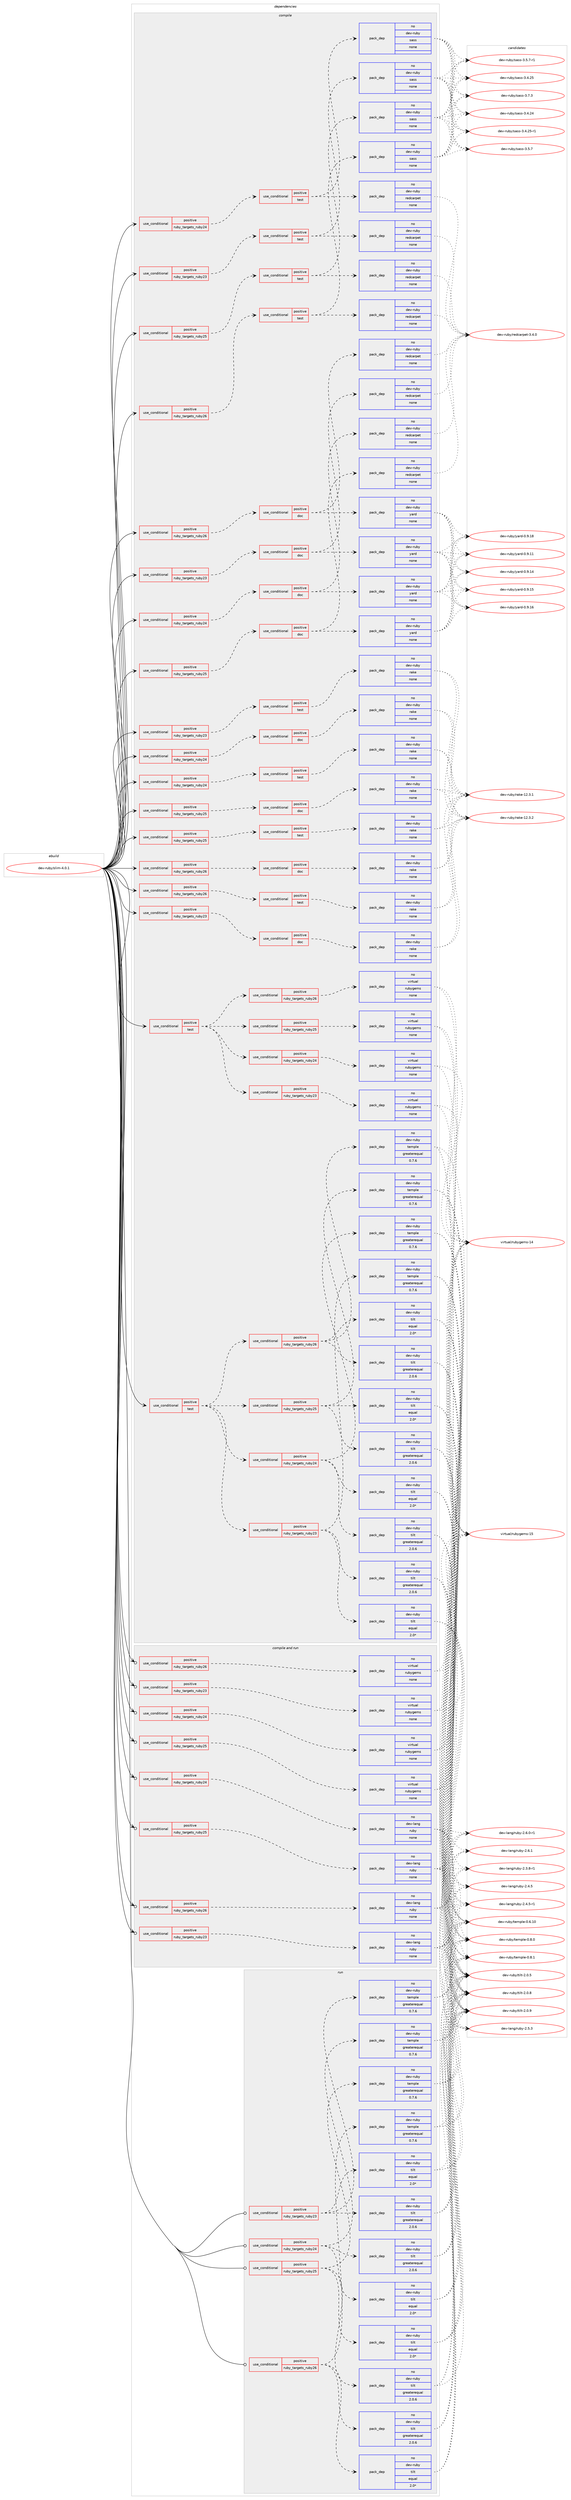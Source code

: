 digraph prolog {

# *************
# Graph options
# *************

newrank=true;
concentrate=true;
compound=true;
graph [rankdir=LR,fontname=Helvetica,fontsize=10,ranksep=1.5];#, ranksep=2.5, nodesep=0.2];
edge  [arrowhead=vee];
node  [fontname=Helvetica,fontsize=10];

# **********
# The ebuild
# **********

subgraph cluster_leftcol {
color=gray;
rank=same;
label=<<i>ebuild</i>>;
id [label="dev-ruby/slim-4.0.1", color=red, width=4, href="../dev-ruby/slim-4.0.1.svg"];
}

# ****************
# The dependencies
# ****************

subgraph cluster_midcol {
color=gray;
label=<<i>dependencies</i>>;
subgraph cluster_compile {
fillcolor="#eeeeee";
style=filled;
label=<<i>compile</i>>;
subgraph cond418504 {
dependency1530093 [label=<<TABLE BORDER="0" CELLBORDER="1" CELLSPACING="0" CELLPADDING="4"><TR><TD ROWSPAN="3" CELLPADDING="10">use_conditional</TD></TR><TR><TD>positive</TD></TR><TR><TD>ruby_targets_ruby23</TD></TR></TABLE>>, shape=none, color=red];
subgraph cond418505 {
dependency1530094 [label=<<TABLE BORDER="0" CELLBORDER="1" CELLSPACING="0" CELLPADDING="4"><TR><TD ROWSPAN="3" CELLPADDING="10">use_conditional</TD></TR><TR><TD>positive</TD></TR><TR><TD>doc</TD></TR></TABLE>>, shape=none, color=red];
subgraph pack1088073 {
dependency1530095 [label=<<TABLE BORDER="0" CELLBORDER="1" CELLSPACING="0" CELLPADDING="4" WIDTH="220"><TR><TD ROWSPAN="6" CELLPADDING="30">pack_dep</TD></TR><TR><TD WIDTH="110">no</TD></TR><TR><TD>dev-ruby</TD></TR><TR><TD>rake</TD></TR><TR><TD>none</TD></TR><TR><TD></TD></TR></TABLE>>, shape=none, color=blue];
}
dependency1530094:e -> dependency1530095:w [weight=20,style="dashed",arrowhead="vee"];
}
dependency1530093:e -> dependency1530094:w [weight=20,style="dashed",arrowhead="vee"];
}
id:e -> dependency1530093:w [weight=20,style="solid",arrowhead="vee"];
subgraph cond418506 {
dependency1530096 [label=<<TABLE BORDER="0" CELLBORDER="1" CELLSPACING="0" CELLPADDING="4"><TR><TD ROWSPAN="3" CELLPADDING="10">use_conditional</TD></TR><TR><TD>positive</TD></TR><TR><TD>ruby_targets_ruby23</TD></TR></TABLE>>, shape=none, color=red];
subgraph cond418507 {
dependency1530097 [label=<<TABLE BORDER="0" CELLBORDER="1" CELLSPACING="0" CELLPADDING="4"><TR><TD ROWSPAN="3" CELLPADDING="10">use_conditional</TD></TR><TR><TD>positive</TD></TR><TR><TD>doc</TD></TR></TABLE>>, shape=none, color=red];
subgraph pack1088074 {
dependency1530098 [label=<<TABLE BORDER="0" CELLBORDER="1" CELLSPACING="0" CELLPADDING="4" WIDTH="220"><TR><TD ROWSPAN="6" CELLPADDING="30">pack_dep</TD></TR><TR><TD WIDTH="110">no</TD></TR><TR><TD>dev-ruby</TD></TR><TR><TD>yard</TD></TR><TR><TD>none</TD></TR><TR><TD></TD></TR></TABLE>>, shape=none, color=blue];
}
dependency1530097:e -> dependency1530098:w [weight=20,style="dashed",arrowhead="vee"];
subgraph pack1088075 {
dependency1530099 [label=<<TABLE BORDER="0" CELLBORDER="1" CELLSPACING="0" CELLPADDING="4" WIDTH="220"><TR><TD ROWSPAN="6" CELLPADDING="30">pack_dep</TD></TR><TR><TD WIDTH="110">no</TD></TR><TR><TD>dev-ruby</TD></TR><TR><TD>redcarpet</TD></TR><TR><TD>none</TD></TR><TR><TD></TD></TR></TABLE>>, shape=none, color=blue];
}
dependency1530097:e -> dependency1530099:w [weight=20,style="dashed",arrowhead="vee"];
}
dependency1530096:e -> dependency1530097:w [weight=20,style="dashed",arrowhead="vee"];
}
id:e -> dependency1530096:w [weight=20,style="solid",arrowhead="vee"];
subgraph cond418508 {
dependency1530100 [label=<<TABLE BORDER="0" CELLBORDER="1" CELLSPACING="0" CELLPADDING="4"><TR><TD ROWSPAN="3" CELLPADDING="10">use_conditional</TD></TR><TR><TD>positive</TD></TR><TR><TD>ruby_targets_ruby23</TD></TR></TABLE>>, shape=none, color=red];
subgraph cond418509 {
dependency1530101 [label=<<TABLE BORDER="0" CELLBORDER="1" CELLSPACING="0" CELLPADDING="4"><TR><TD ROWSPAN="3" CELLPADDING="10">use_conditional</TD></TR><TR><TD>positive</TD></TR><TR><TD>test</TD></TR></TABLE>>, shape=none, color=red];
subgraph pack1088076 {
dependency1530102 [label=<<TABLE BORDER="0" CELLBORDER="1" CELLSPACING="0" CELLPADDING="4" WIDTH="220"><TR><TD ROWSPAN="6" CELLPADDING="30">pack_dep</TD></TR><TR><TD WIDTH="110">no</TD></TR><TR><TD>dev-ruby</TD></TR><TR><TD>rake</TD></TR><TR><TD>none</TD></TR><TR><TD></TD></TR></TABLE>>, shape=none, color=blue];
}
dependency1530101:e -> dependency1530102:w [weight=20,style="dashed",arrowhead="vee"];
}
dependency1530100:e -> dependency1530101:w [weight=20,style="dashed",arrowhead="vee"];
}
id:e -> dependency1530100:w [weight=20,style="solid",arrowhead="vee"];
subgraph cond418510 {
dependency1530103 [label=<<TABLE BORDER="0" CELLBORDER="1" CELLSPACING="0" CELLPADDING="4"><TR><TD ROWSPAN="3" CELLPADDING="10">use_conditional</TD></TR><TR><TD>positive</TD></TR><TR><TD>ruby_targets_ruby23</TD></TR></TABLE>>, shape=none, color=red];
subgraph cond418511 {
dependency1530104 [label=<<TABLE BORDER="0" CELLBORDER="1" CELLSPACING="0" CELLPADDING="4"><TR><TD ROWSPAN="3" CELLPADDING="10">use_conditional</TD></TR><TR><TD>positive</TD></TR><TR><TD>test</TD></TR></TABLE>>, shape=none, color=red];
subgraph pack1088077 {
dependency1530105 [label=<<TABLE BORDER="0" CELLBORDER="1" CELLSPACING="0" CELLPADDING="4" WIDTH="220"><TR><TD ROWSPAN="6" CELLPADDING="30">pack_dep</TD></TR><TR><TD WIDTH="110">no</TD></TR><TR><TD>dev-ruby</TD></TR><TR><TD>redcarpet</TD></TR><TR><TD>none</TD></TR><TR><TD></TD></TR></TABLE>>, shape=none, color=blue];
}
dependency1530104:e -> dependency1530105:w [weight=20,style="dashed",arrowhead="vee"];
subgraph pack1088078 {
dependency1530106 [label=<<TABLE BORDER="0" CELLBORDER="1" CELLSPACING="0" CELLPADDING="4" WIDTH="220"><TR><TD ROWSPAN="6" CELLPADDING="30">pack_dep</TD></TR><TR><TD WIDTH="110">no</TD></TR><TR><TD>dev-ruby</TD></TR><TR><TD>sass</TD></TR><TR><TD>none</TD></TR><TR><TD></TD></TR></TABLE>>, shape=none, color=blue];
}
dependency1530104:e -> dependency1530106:w [weight=20,style="dashed",arrowhead="vee"];
}
dependency1530103:e -> dependency1530104:w [weight=20,style="dashed",arrowhead="vee"];
}
id:e -> dependency1530103:w [weight=20,style="solid",arrowhead="vee"];
subgraph cond418512 {
dependency1530107 [label=<<TABLE BORDER="0" CELLBORDER="1" CELLSPACING="0" CELLPADDING="4"><TR><TD ROWSPAN="3" CELLPADDING="10">use_conditional</TD></TR><TR><TD>positive</TD></TR><TR><TD>ruby_targets_ruby24</TD></TR></TABLE>>, shape=none, color=red];
subgraph cond418513 {
dependency1530108 [label=<<TABLE BORDER="0" CELLBORDER="1" CELLSPACING="0" CELLPADDING="4"><TR><TD ROWSPAN="3" CELLPADDING="10">use_conditional</TD></TR><TR><TD>positive</TD></TR><TR><TD>doc</TD></TR></TABLE>>, shape=none, color=red];
subgraph pack1088079 {
dependency1530109 [label=<<TABLE BORDER="0" CELLBORDER="1" CELLSPACING="0" CELLPADDING="4" WIDTH="220"><TR><TD ROWSPAN="6" CELLPADDING="30">pack_dep</TD></TR><TR><TD WIDTH="110">no</TD></TR><TR><TD>dev-ruby</TD></TR><TR><TD>rake</TD></TR><TR><TD>none</TD></TR><TR><TD></TD></TR></TABLE>>, shape=none, color=blue];
}
dependency1530108:e -> dependency1530109:w [weight=20,style="dashed",arrowhead="vee"];
}
dependency1530107:e -> dependency1530108:w [weight=20,style="dashed",arrowhead="vee"];
}
id:e -> dependency1530107:w [weight=20,style="solid",arrowhead="vee"];
subgraph cond418514 {
dependency1530110 [label=<<TABLE BORDER="0" CELLBORDER="1" CELLSPACING="0" CELLPADDING="4"><TR><TD ROWSPAN="3" CELLPADDING="10">use_conditional</TD></TR><TR><TD>positive</TD></TR><TR><TD>ruby_targets_ruby24</TD></TR></TABLE>>, shape=none, color=red];
subgraph cond418515 {
dependency1530111 [label=<<TABLE BORDER="0" CELLBORDER="1" CELLSPACING="0" CELLPADDING="4"><TR><TD ROWSPAN="3" CELLPADDING="10">use_conditional</TD></TR><TR><TD>positive</TD></TR><TR><TD>doc</TD></TR></TABLE>>, shape=none, color=red];
subgraph pack1088080 {
dependency1530112 [label=<<TABLE BORDER="0" CELLBORDER="1" CELLSPACING="0" CELLPADDING="4" WIDTH="220"><TR><TD ROWSPAN="6" CELLPADDING="30">pack_dep</TD></TR><TR><TD WIDTH="110">no</TD></TR><TR><TD>dev-ruby</TD></TR><TR><TD>yard</TD></TR><TR><TD>none</TD></TR><TR><TD></TD></TR></TABLE>>, shape=none, color=blue];
}
dependency1530111:e -> dependency1530112:w [weight=20,style="dashed",arrowhead="vee"];
subgraph pack1088081 {
dependency1530113 [label=<<TABLE BORDER="0" CELLBORDER="1" CELLSPACING="0" CELLPADDING="4" WIDTH="220"><TR><TD ROWSPAN="6" CELLPADDING="30">pack_dep</TD></TR><TR><TD WIDTH="110">no</TD></TR><TR><TD>dev-ruby</TD></TR><TR><TD>redcarpet</TD></TR><TR><TD>none</TD></TR><TR><TD></TD></TR></TABLE>>, shape=none, color=blue];
}
dependency1530111:e -> dependency1530113:w [weight=20,style="dashed",arrowhead="vee"];
}
dependency1530110:e -> dependency1530111:w [weight=20,style="dashed",arrowhead="vee"];
}
id:e -> dependency1530110:w [weight=20,style="solid",arrowhead="vee"];
subgraph cond418516 {
dependency1530114 [label=<<TABLE BORDER="0" CELLBORDER="1" CELLSPACING="0" CELLPADDING="4"><TR><TD ROWSPAN="3" CELLPADDING="10">use_conditional</TD></TR><TR><TD>positive</TD></TR><TR><TD>ruby_targets_ruby24</TD></TR></TABLE>>, shape=none, color=red];
subgraph cond418517 {
dependency1530115 [label=<<TABLE BORDER="0" CELLBORDER="1" CELLSPACING="0" CELLPADDING="4"><TR><TD ROWSPAN="3" CELLPADDING="10">use_conditional</TD></TR><TR><TD>positive</TD></TR><TR><TD>test</TD></TR></TABLE>>, shape=none, color=red];
subgraph pack1088082 {
dependency1530116 [label=<<TABLE BORDER="0" CELLBORDER="1" CELLSPACING="0" CELLPADDING="4" WIDTH="220"><TR><TD ROWSPAN="6" CELLPADDING="30">pack_dep</TD></TR><TR><TD WIDTH="110">no</TD></TR><TR><TD>dev-ruby</TD></TR><TR><TD>rake</TD></TR><TR><TD>none</TD></TR><TR><TD></TD></TR></TABLE>>, shape=none, color=blue];
}
dependency1530115:e -> dependency1530116:w [weight=20,style="dashed",arrowhead="vee"];
}
dependency1530114:e -> dependency1530115:w [weight=20,style="dashed",arrowhead="vee"];
}
id:e -> dependency1530114:w [weight=20,style="solid",arrowhead="vee"];
subgraph cond418518 {
dependency1530117 [label=<<TABLE BORDER="0" CELLBORDER="1" CELLSPACING="0" CELLPADDING="4"><TR><TD ROWSPAN="3" CELLPADDING="10">use_conditional</TD></TR><TR><TD>positive</TD></TR><TR><TD>ruby_targets_ruby24</TD></TR></TABLE>>, shape=none, color=red];
subgraph cond418519 {
dependency1530118 [label=<<TABLE BORDER="0" CELLBORDER="1" CELLSPACING="0" CELLPADDING="4"><TR><TD ROWSPAN="3" CELLPADDING="10">use_conditional</TD></TR><TR><TD>positive</TD></TR><TR><TD>test</TD></TR></TABLE>>, shape=none, color=red];
subgraph pack1088083 {
dependency1530119 [label=<<TABLE BORDER="0" CELLBORDER="1" CELLSPACING="0" CELLPADDING="4" WIDTH="220"><TR><TD ROWSPAN="6" CELLPADDING="30">pack_dep</TD></TR><TR><TD WIDTH="110">no</TD></TR><TR><TD>dev-ruby</TD></TR><TR><TD>redcarpet</TD></TR><TR><TD>none</TD></TR><TR><TD></TD></TR></TABLE>>, shape=none, color=blue];
}
dependency1530118:e -> dependency1530119:w [weight=20,style="dashed",arrowhead="vee"];
subgraph pack1088084 {
dependency1530120 [label=<<TABLE BORDER="0" CELLBORDER="1" CELLSPACING="0" CELLPADDING="4" WIDTH="220"><TR><TD ROWSPAN="6" CELLPADDING="30">pack_dep</TD></TR><TR><TD WIDTH="110">no</TD></TR><TR><TD>dev-ruby</TD></TR><TR><TD>sass</TD></TR><TR><TD>none</TD></TR><TR><TD></TD></TR></TABLE>>, shape=none, color=blue];
}
dependency1530118:e -> dependency1530120:w [weight=20,style="dashed",arrowhead="vee"];
}
dependency1530117:e -> dependency1530118:w [weight=20,style="dashed",arrowhead="vee"];
}
id:e -> dependency1530117:w [weight=20,style="solid",arrowhead="vee"];
subgraph cond418520 {
dependency1530121 [label=<<TABLE BORDER="0" CELLBORDER="1" CELLSPACING="0" CELLPADDING="4"><TR><TD ROWSPAN="3" CELLPADDING="10">use_conditional</TD></TR><TR><TD>positive</TD></TR><TR><TD>ruby_targets_ruby25</TD></TR></TABLE>>, shape=none, color=red];
subgraph cond418521 {
dependency1530122 [label=<<TABLE BORDER="0" CELLBORDER="1" CELLSPACING="0" CELLPADDING="4"><TR><TD ROWSPAN="3" CELLPADDING="10">use_conditional</TD></TR><TR><TD>positive</TD></TR><TR><TD>doc</TD></TR></TABLE>>, shape=none, color=red];
subgraph pack1088085 {
dependency1530123 [label=<<TABLE BORDER="0" CELLBORDER="1" CELLSPACING="0" CELLPADDING="4" WIDTH="220"><TR><TD ROWSPAN="6" CELLPADDING="30">pack_dep</TD></TR><TR><TD WIDTH="110">no</TD></TR><TR><TD>dev-ruby</TD></TR><TR><TD>rake</TD></TR><TR><TD>none</TD></TR><TR><TD></TD></TR></TABLE>>, shape=none, color=blue];
}
dependency1530122:e -> dependency1530123:w [weight=20,style="dashed",arrowhead="vee"];
}
dependency1530121:e -> dependency1530122:w [weight=20,style="dashed",arrowhead="vee"];
}
id:e -> dependency1530121:w [weight=20,style="solid",arrowhead="vee"];
subgraph cond418522 {
dependency1530124 [label=<<TABLE BORDER="0" CELLBORDER="1" CELLSPACING="0" CELLPADDING="4"><TR><TD ROWSPAN="3" CELLPADDING="10">use_conditional</TD></TR><TR><TD>positive</TD></TR><TR><TD>ruby_targets_ruby25</TD></TR></TABLE>>, shape=none, color=red];
subgraph cond418523 {
dependency1530125 [label=<<TABLE BORDER="0" CELLBORDER="1" CELLSPACING="0" CELLPADDING="4"><TR><TD ROWSPAN="3" CELLPADDING="10">use_conditional</TD></TR><TR><TD>positive</TD></TR><TR><TD>doc</TD></TR></TABLE>>, shape=none, color=red];
subgraph pack1088086 {
dependency1530126 [label=<<TABLE BORDER="0" CELLBORDER="1" CELLSPACING="0" CELLPADDING="4" WIDTH="220"><TR><TD ROWSPAN="6" CELLPADDING="30">pack_dep</TD></TR><TR><TD WIDTH="110">no</TD></TR><TR><TD>dev-ruby</TD></TR><TR><TD>yard</TD></TR><TR><TD>none</TD></TR><TR><TD></TD></TR></TABLE>>, shape=none, color=blue];
}
dependency1530125:e -> dependency1530126:w [weight=20,style="dashed",arrowhead="vee"];
subgraph pack1088087 {
dependency1530127 [label=<<TABLE BORDER="0" CELLBORDER="1" CELLSPACING="0" CELLPADDING="4" WIDTH="220"><TR><TD ROWSPAN="6" CELLPADDING="30">pack_dep</TD></TR><TR><TD WIDTH="110">no</TD></TR><TR><TD>dev-ruby</TD></TR><TR><TD>redcarpet</TD></TR><TR><TD>none</TD></TR><TR><TD></TD></TR></TABLE>>, shape=none, color=blue];
}
dependency1530125:e -> dependency1530127:w [weight=20,style="dashed",arrowhead="vee"];
}
dependency1530124:e -> dependency1530125:w [weight=20,style="dashed",arrowhead="vee"];
}
id:e -> dependency1530124:w [weight=20,style="solid",arrowhead="vee"];
subgraph cond418524 {
dependency1530128 [label=<<TABLE BORDER="0" CELLBORDER="1" CELLSPACING="0" CELLPADDING="4"><TR><TD ROWSPAN="3" CELLPADDING="10">use_conditional</TD></TR><TR><TD>positive</TD></TR><TR><TD>ruby_targets_ruby25</TD></TR></TABLE>>, shape=none, color=red];
subgraph cond418525 {
dependency1530129 [label=<<TABLE BORDER="0" CELLBORDER="1" CELLSPACING="0" CELLPADDING="4"><TR><TD ROWSPAN="3" CELLPADDING="10">use_conditional</TD></TR><TR><TD>positive</TD></TR><TR><TD>test</TD></TR></TABLE>>, shape=none, color=red];
subgraph pack1088088 {
dependency1530130 [label=<<TABLE BORDER="0" CELLBORDER="1" CELLSPACING="0" CELLPADDING="4" WIDTH="220"><TR><TD ROWSPAN="6" CELLPADDING="30">pack_dep</TD></TR><TR><TD WIDTH="110">no</TD></TR><TR><TD>dev-ruby</TD></TR><TR><TD>rake</TD></TR><TR><TD>none</TD></TR><TR><TD></TD></TR></TABLE>>, shape=none, color=blue];
}
dependency1530129:e -> dependency1530130:w [weight=20,style="dashed",arrowhead="vee"];
}
dependency1530128:e -> dependency1530129:w [weight=20,style="dashed",arrowhead="vee"];
}
id:e -> dependency1530128:w [weight=20,style="solid",arrowhead="vee"];
subgraph cond418526 {
dependency1530131 [label=<<TABLE BORDER="0" CELLBORDER="1" CELLSPACING="0" CELLPADDING="4"><TR><TD ROWSPAN="3" CELLPADDING="10">use_conditional</TD></TR><TR><TD>positive</TD></TR><TR><TD>ruby_targets_ruby25</TD></TR></TABLE>>, shape=none, color=red];
subgraph cond418527 {
dependency1530132 [label=<<TABLE BORDER="0" CELLBORDER="1" CELLSPACING="0" CELLPADDING="4"><TR><TD ROWSPAN="3" CELLPADDING="10">use_conditional</TD></TR><TR><TD>positive</TD></TR><TR><TD>test</TD></TR></TABLE>>, shape=none, color=red];
subgraph pack1088089 {
dependency1530133 [label=<<TABLE BORDER="0" CELLBORDER="1" CELLSPACING="0" CELLPADDING="4" WIDTH="220"><TR><TD ROWSPAN="6" CELLPADDING="30">pack_dep</TD></TR><TR><TD WIDTH="110">no</TD></TR><TR><TD>dev-ruby</TD></TR><TR><TD>redcarpet</TD></TR><TR><TD>none</TD></TR><TR><TD></TD></TR></TABLE>>, shape=none, color=blue];
}
dependency1530132:e -> dependency1530133:w [weight=20,style="dashed",arrowhead="vee"];
subgraph pack1088090 {
dependency1530134 [label=<<TABLE BORDER="0" CELLBORDER="1" CELLSPACING="0" CELLPADDING="4" WIDTH="220"><TR><TD ROWSPAN="6" CELLPADDING="30">pack_dep</TD></TR><TR><TD WIDTH="110">no</TD></TR><TR><TD>dev-ruby</TD></TR><TR><TD>sass</TD></TR><TR><TD>none</TD></TR><TR><TD></TD></TR></TABLE>>, shape=none, color=blue];
}
dependency1530132:e -> dependency1530134:w [weight=20,style="dashed",arrowhead="vee"];
}
dependency1530131:e -> dependency1530132:w [weight=20,style="dashed",arrowhead="vee"];
}
id:e -> dependency1530131:w [weight=20,style="solid",arrowhead="vee"];
subgraph cond418528 {
dependency1530135 [label=<<TABLE BORDER="0" CELLBORDER="1" CELLSPACING="0" CELLPADDING="4"><TR><TD ROWSPAN="3" CELLPADDING="10">use_conditional</TD></TR><TR><TD>positive</TD></TR><TR><TD>ruby_targets_ruby26</TD></TR></TABLE>>, shape=none, color=red];
subgraph cond418529 {
dependency1530136 [label=<<TABLE BORDER="0" CELLBORDER="1" CELLSPACING="0" CELLPADDING="4"><TR><TD ROWSPAN="3" CELLPADDING="10">use_conditional</TD></TR><TR><TD>positive</TD></TR><TR><TD>doc</TD></TR></TABLE>>, shape=none, color=red];
subgraph pack1088091 {
dependency1530137 [label=<<TABLE BORDER="0" CELLBORDER="1" CELLSPACING="0" CELLPADDING="4" WIDTH="220"><TR><TD ROWSPAN="6" CELLPADDING="30">pack_dep</TD></TR><TR><TD WIDTH="110">no</TD></TR><TR><TD>dev-ruby</TD></TR><TR><TD>rake</TD></TR><TR><TD>none</TD></TR><TR><TD></TD></TR></TABLE>>, shape=none, color=blue];
}
dependency1530136:e -> dependency1530137:w [weight=20,style="dashed",arrowhead="vee"];
}
dependency1530135:e -> dependency1530136:w [weight=20,style="dashed",arrowhead="vee"];
}
id:e -> dependency1530135:w [weight=20,style="solid",arrowhead="vee"];
subgraph cond418530 {
dependency1530138 [label=<<TABLE BORDER="0" CELLBORDER="1" CELLSPACING="0" CELLPADDING="4"><TR><TD ROWSPAN="3" CELLPADDING="10">use_conditional</TD></TR><TR><TD>positive</TD></TR><TR><TD>ruby_targets_ruby26</TD></TR></TABLE>>, shape=none, color=red];
subgraph cond418531 {
dependency1530139 [label=<<TABLE BORDER="0" CELLBORDER="1" CELLSPACING="0" CELLPADDING="4"><TR><TD ROWSPAN="3" CELLPADDING="10">use_conditional</TD></TR><TR><TD>positive</TD></TR><TR><TD>doc</TD></TR></TABLE>>, shape=none, color=red];
subgraph pack1088092 {
dependency1530140 [label=<<TABLE BORDER="0" CELLBORDER="1" CELLSPACING="0" CELLPADDING="4" WIDTH="220"><TR><TD ROWSPAN="6" CELLPADDING="30">pack_dep</TD></TR><TR><TD WIDTH="110">no</TD></TR><TR><TD>dev-ruby</TD></TR><TR><TD>yard</TD></TR><TR><TD>none</TD></TR><TR><TD></TD></TR></TABLE>>, shape=none, color=blue];
}
dependency1530139:e -> dependency1530140:w [weight=20,style="dashed",arrowhead="vee"];
subgraph pack1088093 {
dependency1530141 [label=<<TABLE BORDER="0" CELLBORDER="1" CELLSPACING="0" CELLPADDING="4" WIDTH="220"><TR><TD ROWSPAN="6" CELLPADDING="30">pack_dep</TD></TR><TR><TD WIDTH="110">no</TD></TR><TR><TD>dev-ruby</TD></TR><TR><TD>redcarpet</TD></TR><TR><TD>none</TD></TR><TR><TD></TD></TR></TABLE>>, shape=none, color=blue];
}
dependency1530139:e -> dependency1530141:w [weight=20,style="dashed",arrowhead="vee"];
}
dependency1530138:e -> dependency1530139:w [weight=20,style="dashed",arrowhead="vee"];
}
id:e -> dependency1530138:w [weight=20,style="solid",arrowhead="vee"];
subgraph cond418532 {
dependency1530142 [label=<<TABLE BORDER="0" CELLBORDER="1" CELLSPACING="0" CELLPADDING="4"><TR><TD ROWSPAN="3" CELLPADDING="10">use_conditional</TD></TR><TR><TD>positive</TD></TR><TR><TD>ruby_targets_ruby26</TD></TR></TABLE>>, shape=none, color=red];
subgraph cond418533 {
dependency1530143 [label=<<TABLE BORDER="0" CELLBORDER="1" CELLSPACING="0" CELLPADDING="4"><TR><TD ROWSPAN="3" CELLPADDING="10">use_conditional</TD></TR><TR><TD>positive</TD></TR><TR><TD>test</TD></TR></TABLE>>, shape=none, color=red];
subgraph pack1088094 {
dependency1530144 [label=<<TABLE BORDER="0" CELLBORDER="1" CELLSPACING="0" CELLPADDING="4" WIDTH="220"><TR><TD ROWSPAN="6" CELLPADDING="30">pack_dep</TD></TR><TR><TD WIDTH="110">no</TD></TR><TR><TD>dev-ruby</TD></TR><TR><TD>rake</TD></TR><TR><TD>none</TD></TR><TR><TD></TD></TR></TABLE>>, shape=none, color=blue];
}
dependency1530143:e -> dependency1530144:w [weight=20,style="dashed",arrowhead="vee"];
}
dependency1530142:e -> dependency1530143:w [weight=20,style="dashed",arrowhead="vee"];
}
id:e -> dependency1530142:w [weight=20,style="solid",arrowhead="vee"];
subgraph cond418534 {
dependency1530145 [label=<<TABLE BORDER="0" CELLBORDER="1" CELLSPACING="0" CELLPADDING="4"><TR><TD ROWSPAN="3" CELLPADDING="10">use_conditional</TD></TR><TR><TD>positive</TD></TR><TR><TD>ruby_targets_ruby26</TD></TR></TABLE>>, shape=none, color=red];
subgraph cond418535 {
dependency1530146 [label=<<TABLE BORDER="0" CELLBORDER="1" CELLSPACING="0" CELLPADDING="4"><TR><TD ROWSPAN="3" CELLPADDING="10">use_conditional</TD></TR><TR><TD>positive</TD></TR><TR><TD>test</TD></TR></TABLE>>, shape=none, color=red];
subgraph pack1088095 {
dependency1530147 [label=<<TABLE BORDER="0" CELLBORDER="1" CELLSPACING="0" CELLPADDING="4" WIDTH="220"><TR><TD ROWSPAN="6" CELLPADDING="30">pack_dep</TD></TR><TR><TD WIDTH="110">no</TD></TR><TR><TD>dev-ruby</TD></TR><TR><TD>redcarpet</TD></TR><TR><TD>none</TD></TR><TR><TD></TD></TR></TABLE>>, shape=none, color=blue];
}
dependency1530146:e -> dependency1530147:w [weight=20,style="dashed",arrowhead="vee"];
subgraph pack1088096 {
dependency1530148 [label=<<TABLE BORDER="0" CELLBORDER="1" CELLSPACING="0" CELLPADDING="4" WIDTH="220"><TR><TD ROWSPAN="6" CELLPADDING="30">pack_dep</TD></TR><TR><TD WIDTH="110">no</TD></TR><TR><TD>dev-ruby</TD></TR><TR><TD>sass</TD></TR><TR><TD>none</TD></TR><TR><TD></TD></TR></TABLE>>, shape=none, color=blue];
}
dependency1530146:e -> dependency1530148:w [weight=20,style="dashed",arrowhead="vee"];
}
dependency1530145:e -> dependency1530146:w [weight=20,style="dashed",arrowhead="vee"];
}
id:e -> dependency1530145:w [weight=20,style="solid",arrowhead="vee"];
subgraph cond418536 {
dependency1530149 [label=<<TABLE BORDER="0" CELLBORDER="1" CELLSPACING="0" CELLPADDING="4"><TR><TD ROWSPAN="3" CELLPADDING="10">use_conditional</TD></TR><TR><TD>positive</TD></TR><TR><TD>test</TD></TR></TABLE>>, shape=none, color=red];
subgraph cond418537 {
dependency1530150 [label=<<TABLE BORDER="0" CELLBORDER="1" CELLSPACING="0" CELLPADDING="4"><TR><TD ROWSPAN="3" CELLPADDING="10">use_conditional</TD></TR><TR><TD>positive</TD></TR><TR><TD>ruby_targets_ruby23</TD></TR></TABLE>>, shape=none, color=red];
subgraph pack1088097 {
dependency1530151 [label=<<TABLE BORDER="0" CELLBORDER="1" CELLSPACING="0" CELLPADDING="4" WIDTH="220"><TR><TD ROWSPAN="6" CELLPADDING="30">pack_dep</TD></TR><TR><TD WIDTH="110">no</TD></TR><TR><TD>dev-ruby</TD></TR><TR><TD>tilt</TD></TR><TR><TD>greaterequal</TD></TR><TR><TD>2.0.6</TD></TR></TABLE>>, shape=none, color=blue];
}
dependency1530150:e -> dependency1530151:w [weight=20,style="dashed",arrowhead="vee"];
subgraph pack1088098 {
dependency1530152 [label=<<TABLE BORDER="0" CELLBORDER="1" CELLSPACING="0" CELLPADDING="4" WIDTH="220"><TR><TD ROWSPAN="6" CELLPADDING="30">pack_dep</TD></TR><TR><TD WIDTH="110">no</TD></TR><TR><TD>dev-ruby</TD></TR><TR><TD>tilt</TD></TR><TR><TD>equal</TD></TR><TR><TD>2.0*</TD></TR></TABLE>>, shape=none, color=blue];
}
dependency1530150:e -> dependency1530152:w [weight=20,style="dashed",arrowhead="vee"];
subgraph pack1088099 {
dependency1530153 [label=<<TABLE BORDER="0" CELLBORDER="1" CELLSPACING="0" CELLPADDING="4" WIDTH="220"><TR><TD ROWSPAN="6" CELLPADDING="30">pack_dep</TD></TR><TR><TD WIDTH="110">no</TD></TR><TR><TD>dev-ruby</TD></TR><TR><TD>temple</TD></TR><TR><TD>greaterequal</TD></TR><TR><TD>0.7.6</TD></TR></TABLE>>, shape=none, color=blue];
}
dependency1530150:e -> dependency1530153:w [weight=20,style="dashed",arrowhead="vee"];
}
dependency1530149:e -> dependency1530150:w [weight=20,style="dashed",arrowhead="vee"];
subgraph cond418538 {
dependency1530154 [label=<<TABLE BORDER="0" CELLBORDER="1" CELLSPACING="0" CELLPADDING="4"><TR><TD ROWSPAN="3" CELLPADDING="10">use_conditional</TD></TR><TR><TD>positive</TD></TR><TR><TD>ruby_targets_ruby24</TD></TR></TABLE>>, shape=none, color=red];
subgraph pack1088100 {
dependency1530155 [label=<<TABLE BORDER="0" CELLBORDER="1" CELLSPACING="0" CELLPADDING="4" WIDTH="220"><TR><TD ROWSPAN="6" CELLPADDING="30">pack_dep</TD></TR><TR><TD WIDTH="110">no</TD></TR><TR><TD>dev-ruby</TD></TR><TR><TD>tilt</TD></TR><TR><TD>greaterequal</TD></TR><TR><TD>2.0.6</TD></TR></TABLE>>, shape=none, color=blue];
}
dependency1530154:e -> dependency1530155:w [weight=20,style="dashed",arrowhead="vee"];
subgraph pack1088101 {
dependency1530156 [label=<<TABLE BORDER="0" CELLBORDER="1" CELLSPACING="0" CELLPADDING="4" WIDTH="220"><TR><TD ROWSPAN="6" CELLPADDING="30">pack_dep</TD></TR><TR><TD WIDTH="110">no</TD></TR><TR><TD>dev-ruby</TD></TR><TR><TD>tilt</TD></TR><TR><TD>equal</TD></TR><TR><TD>2.0*</TD></TR></TABLE>>, shape=none, color=blue];
}
dependency1530154:e -> dependency1530156:w [weight=20,style="dashed",arrowhead="vee"];
subgraph pack1088102 {
dependency1530157 [label=<<TABLE BORDER="0" CELLBORDER="1" CELLSPACING="0" CELLPADDING="4" WIDTH="220"><TR><TD ROWSPAN="6" CELLPADDING="30">pack_dep</TD></TR><TR><TD WIDTH="110">no</TD></TR><TR><TD>dev-ruby</TD></TR><TR><TD>temple</TD></TR><TR><TD>greaterequal</TD></TR><TR><TD>0.7.6</TD></TR></TABLE>>, shape=none, color=blue];
}
dependency1530154:e -> dependency1530157:w [weight=20,style="dashed",arrowhead="vee"];
}
dependency1530149:e -> dependency1530154:w [weight=20,style="dashed",arrowhead="vee"];
subgraph cond418539 {
dependency1530158 [label=<<TABLE BORDER="0" CELLBORDER="1" CELLSPACING="0" CELLPADDING="4"><TR><TD ROWSPAN="3" CELLPADDING="10">use_conditional</TD></TR><TR><TD>positive</TD></TR><TR><TD>ruby_targets_ruby25</TD></TR></TABLE>>, shape=none, color=red];
subgraph pack1088103 {
dependency1530159 [label=<<TABLE BORDER="0" CELLBORDER="1" CELLSPACING="0" CELLPADDING="4" WIDTH="220"><TR><TD ROWSPAN="6" CELLPADDING="30">pack_dep</TD></TR><TR><TD WIDTH="110">no</TD></TR><TR><TD>dev-ruby</TD></TR><TR><TD>tilt</TD></TR><TR><TD>greaterequal</TD></TR><TR><TD>2.0.6</TD></TR></TABLE>>, shape=none, color=blue];
}
dependency1530158:e -> dependency1530159:w [weight=20,style="dashed",arrowhead="vee"];
subgraph pack1088104 {
dependency1530160 [label=<<TABLE BORDER="0" CELLBORDER="1" CELLSPACING="0" CELLPADDING="4" WIDTH="220"><TR><TD ROWSPAN="6" CELLPADDING="30">pack_dep</TD></TR><TR><TD WIDTH="110">no</TD></TR><TR><TD>dev-ruby</TD></TR><TR><TD>tilt</TD></TR><TR><TD>equal</TD></TR><TR><TD>2.0*</TD></TR></TABLE>>, shape=none, color=blue];
}
dependency1530158:e -> dependency1530160:w [weight=20,style="dashed",arrowhead="vee"];
subgraph pack1088105 {
dependency1530161 [label=<<TABLE BORDER="0" CELLBORDER="1" CELLSPACING="0" CELLPADDING="4" WIDTH="220"><TR><TD ROWSPAN="6" CELLPADDING="30">pack_dep</TD></TR><TR><TD WIDTH="110">no</TD></TR><TR><TD>dev-ruby</TD></TR><TR><TD>temple</TD></TR><TR><TD>greaterequal</TD></TR><TR><TD>0.7.6</TD></TR></TABLE>>, shape=none, color=blue];
}
dependency1530158:e -> dependency1530161:w [weight=20,style="dashed",arrowhead="vee"];
}
dependency1530149:e -> dependency1530158:w [weight=20,style="dashed",arrowhead="vee"];
subgraph cond418540 {
dependency1530162 [label=<<TABLE BORDER="0" CELLBORDER="1" CELLSPACING="0" CELLPADDING="4"><TR><TD ROWSPAN="3" CELLPADDING="10">use_conditional</TD></TR><TR><TD>positive</TD></TR><TR><TD>ruby_targets_ruby26</TD></TR></TABLE>>, shape=none, color=red];
subgraph pack1088106 {
dependency1530163 [label=<<TABLE BORDER="0" CELLBORDER="1" CELLSPACING="0" CELLPADDING="4" WIDTH="220"><TR><TD ROWSPAN="6" CELLPADDING="30">pack_dep</TD></TR><TR><TD WIDTH="110">no</TD></TR><TR><TD>dev-ruby</TD></TR><TR><TD>tilt</TD></TR><TR><TD>greaterequal</TD></TR><TR><TD>2.0.6</TD></TR></TABLE>>, shape=none, color=blue];
}
dependency1530162:e -> dependency1530163:w [weight=20,style="dashed",arrowhead="vee"];
subgraph pack1088107 {
dependency1530164 [label=<<TABLE BORDER="0" CELLBORDER="1" CELLSPACING="0" CELLPADDING="4" WIDTH="220"><TR><TD ROWSPAN="6" CELLPADDING="30">pack_dep</TD></TR><TR><TD WIDTH="110">no</TD></TR><TR><TD>dev-ruby</TD></TR><TR><TD>tilt</TD></TR><TR><TD>equal</TD></TR><TR><TD>2.0*</TD></TR></TABLE>>, shape=none, color=blue];
}
dependency1530162:e -> dependency1530164:w [weight=20,style="dashed",arrowhead="vee"];
subgraph pack1088108 {
dependency1530165 [label=<<TABLE BORDER="0" CELLBORDER="1" CELLSPACING="0" CELLPADDING="4" WIDTH="220"><TR><TD ROWSPAN="6" CELLPADDING="30">pack_dep</TD></TR><TR><TD WIDTH="110">no</TD></TR><TR><TD>dev-ruby</TD></TR><TR><TD>temple</TD></TR><TR><TD>greaterequal</TD></TR><TR><TD>0.7.6</TD></TR></TABLE>>, shape=none, color=blue];
}
dependency1530162:e -> dependency1530165:w [weight=20,style="dashed",arrowhead="vee"];
}
dependency1530149:e -> dependency1530162:w [weight=20,style="dashed",arrowhead="vee"];
}
id:e -> dependency1530149:w [weight=20,style="solid",arrowhead="vee"];
subgraph cond418541 {
dependency1530166 [label=<<TABLE BORDER="0" CELLBORDER="1" CELLSPACING="0" CELLPADDING="4"><TR><TD ROWSPAN="3" CELLPADDING="10">use_conditional</TD></TR><TR><TD>positive</TD></TR><TR><TD>test</TD></TR></TABLE>>, shape=none, color=red];
subgraph cond418542 {
dependency1530167 [label=<<TABLE BORDER="0" CELLBORDER="1" CELLSPACING="0" CELLPADDING="4"><TR><TD ROWSPAN="3" CELLPADDING="10">use_conditional</TD></TR><TR><TD>positive</TD></TR><TR><TD>ruby_targets_ruby23</TD></TR></TABLE>>, shape=none, color=red];
subgraph pack1088109 {
dependency1530168 [label=<<TABLE BORDER="0" CELLBORDER="1" CELLSPACING="0" CELLPADDING="4" WIDTH="220"><TR><TD ROWSPAN="6" CELLPADDING="30">pack_dep</TD></TR><TR><TD WIDTH="110">no</TD></TR><TR><TD>virtual</TD></TR><TR><TD>rubygems</TD></TR><TR><TD>none</TD></TR><TR><TD></TD></TR></TABLE>>, shape=none, color=blue];
}
dependency1530167:e -> dependency1530168:w [weight=20,style="dashed",arrowhead="vee"];
}
dependency1530166:e -> dependency1530167:w [weight=20,style="dashed",arrowhead="vee"];
subgraph cond418543 {
dependency1530169 [label=<<TABLE BORDER="0" CELLBORDER="1" CELLSPACING="0" CELLPADDING="4"><TR><TD ROWSPAN="3" CELLPADDING="10">use_conditional</TD></TR><TR><TD>positive</TD></TR><TR><TD>ruby_targets_ruby24</TD></TR></TABLE>>, shape=none, color=red];
subgraph pack1088110 {
dependency1530170 [label=<<TABLE BORDER="0" CELLBORDER="1" CELLSPACING="0" CELLPADDING="4" WIDTH="220"><TR><TD ROWSPAN="6" CELLPADDING="30">pack_dep</TD></TR><TR><TD WIDTH="110">no</TD></TR><TR><TD>virtual</TD></TR><TR><TD>rubygems</TD></TR><TR><TD>none</TD></TR><TR><TD></TD></TR></TABLE>>, shape=none, color=blue];
}
dependency1530169:e -> dependency1530170:w [weight=20,style="dashed",arrowhead="vee"];
}
dependency1530166:e -> dependency1530169:w [weight=20,style="dashed",arrowhead="vee"];
subgraph cond418544 {
dependency1530171 [label=<<TABLE BORDER="0" CELLBORDER="1" CELLSPACING="0" CELLPADDING="4"><TR><TD ROWSPAN="3" CELLPADDING="10">use_conditional</TD></TR><TR><TD>positive</TD></TR><TR><TD>ruby_targets_ruby25</TD></TR></TABLE>>, shape=none, color=red];
subgraph pack1088111 {
dependency1530172 [label=<<TABLE BORDER="0" CELLBORDER="1" CELLSPACING="0" CELLPADDING="4" WIDTH="220"><TR><TD ROWSPAN="6" CELLPADDING="30">pack_dep</TD></TR><TR><TD WIDTH="110">no</TD></TR><TR><TD>virtual</TD></TR><TR><TD>rubygems</TD></TR><TR><TD>none</TD></TR><TR><TD></TD></TR></TABLE>>, shape=none, color=blue];
}
dependency1530171:e -> dependency1530172:w [weight=20,style="dashed",arrowhead="vee"];
}
dependency1530166:e -> dependency1530171:w [weight=20,style="dashed",arrowhead="vee"];
subgraph cond418545 {
dependency1530173 [label=<<TABLE BORDER="0" CELLBORDER="1" CELLSPACING="0" CELLPADDING="4"><TR><TD ROWSPAN="3" CELLPADDING="10">use_conditional</TD></TR><TR><TD>positive</TD></TR><TR><TD>ruby_targets_ruby26</TD></TR></TABLE>>, shape=none, color=red];
subgraph pack1088112 {
dependency1530174 [label=<<TABLE BORDER="0" CELLBORDER="1" CELLSPACING="0" CELLPADDING="4" WIDTH="220"><TR><TD ROWSPAN="6" CELLPADDING="30">pack_dep</TD></TR><TR><TD WIDTH="110">no</TD></TR><TR><TD>virtual</TD></TR><TR><TD>rubygems</TD></TR><TR><TD>none</TD></TR><TR><TD></TD></TR></TABLE>>, shape=none, color=blue];
}
dependency1530173:e -> dependency1530174:w [weight=20,style="dashed",arrowhead="vee"];
}
dependency1530166:e -> dependency1530173:w [weight=20,style="dashed",arrowhead="vee"];
}
id:e -> dependency1530166:w [weight=20,style="solid",arrowhead="vee"];
}
subgraph cluster_compileandrun {
fillcolor="#eeeeee";
style=filled;
label=<<i>compile and run</i>>;
subgraph cond418546 {
dependency1530175 [label=<<TABLE BORDER="0" CELLBORDER="1" CELLSPACING="0" CELLPADDING="4"><TR><TD ROWSPAN="3" CELLPADDING="10">use_conditional</TD></TR><TR><TD>positive</TD></TR><TR><TD>ruby_targets_ruby23</TD></TR></TABLE>>, shape=none, color=red];
subgraph pack1088113 {
dependency1530176 [label=<<TABLE BORDER="0" CELLBORDER="1" CELLSPACING="0" CELLPADDING="4" WIDTH="220"><TR><TD ROWSPAN="6" CELLPADDING="30">pack_dep</TD></TR><TR><TD WIDTH="110">no</TD></TR><TR><TD>dev-lang</TD></TR><TR><TD>ruby</TD></TR><TR><TD>none</TD></TR><TR><TD></TD></TR></TABLE>>, shape=none, color=blue];
}
dependency1530175:e -> dependency1530176:w [weight=20,style="dashed",arrowhead="vee"];
}
id:e -> dependency1530175:w [weight=20,style="solid",arrowhead="odotvee"];
subgraph cond418547 {
dependency1530177 [label=<<TABLE BORDER="0" CELLBORDER="1" CELLSPACING="0" CELLPADDING="4"><TR><TD ROWSPAN="3" CELLPADDING="10">use_conditional</TD></TR><TR><TD>positive</TD></TR><TR><TD>ruby_targets_ruby23</TD></TR></TABLE>>, shape=none, color=red];
subgraph pack1088114 {
dependency1530178 [label=<<TABLE BORDER="0" CELLBORDER="1" CELLSPACING="0" CELLPADDING="4" WIDTH="220"><TR><TD ROWSPAN="6" CELLPADDING="30">pack_dep</TD></TR><TR><TD WIDTH="110">no</TD></TR><TR><TD>virtual</TD></TR><TR><TD>rubygems</TD></TR><TR><TD>none</TD></TR><TR><TD></TD></TR></TABLE>>, shape=none, color=blue];
}
dependency1530177:e -> dependency1530178:w [weight=20,style="dashed",arrowhead="vee"];
}
id:e -> dependency1530177:w [weight=20,style="solid",arrowhead="odotvee"];
subgraph cond418548 {
dependency1530179 [label=<<TABLE BORDER="0" CELLBORDER="1" CELLSPACING="0" CELLPADDING="4"><TR><TD ROWSPAN="3" CELLPADDING="10">use_conditional</TD></TR><TR><TD>positive</TD></TR><TR><TD>ruby_targets_ruby24</TD></TR></TABLE>>, shape=none, color=red];
subgraph pack1088115 {
dependency1530180 [label=<<TABLE BORDER="0" CELLBORDER="1" CELLSPACING="0" CELLPADDING="4" WIDTH="220"><TR><TD ROWSPAN="6" CELLPADDING="30">pack_dep</TD></TR><TR><TD WIDTH="110">no</TD></TR><TR><TD>dev-lang</TD></TR><TR><TD>ruby</TD></TR><TR><TD>none</TD></TR><TR><TD></TD></TR></TABLE>>, shape=none, color=blue];
}
dependency1530179:e -> dependency1530180:w [weight=20,style="dashed",arrowhead="vee"];
}
id:e -> dependency1530179:w [weight=20,style="solid",arrowhead="odotvee"];
subgraph cond418549 {
dependency1530181 [label=<<TABLE BORDER="0" CELLBORDER="1" CELLSPACING="0" CELLPADDING="4"><TR><TD ROWSPAN="3" CELLPADDING="10">use_conditional</TD></TR><TR><TD>positive</TD></TR><TR><TD>ruby_targets_ruby24</TD></TR></TABLE>>, shape=none, color=red];
subgraph pack1088116 {
dependency1530182 [label=<<TABLE BORDER="0" CELLBORDER="1" CELLSPACING="0" CELLPADDING="4" WIDTH="220"><TR><TD ROWSPAN="6" CELLPADDING="30">pack_dep</TD></TR><TR><TD WIDTH="110">no</TD></TR><TR><TD>virtual</TD></TR><TR><TD>rubygems</TD></TR><TR><TD>none</TD></TR><TR><TD></TD></TR></TABLE>>, shape=none, color=blue];
}
dependency1530181:e -> dependency1530182:w [weight=20,style="dashed",arrowhead="vee"];
}
id:e -> dependency1530181:w [weight=20,style="solid",arrowhead="odotvee"];
subgraph cond418550 {
dependency1530183 [label=<<TABLE BORDER="0" CELLBORDER="1" CELLSPACING="0" CELLPADDING="4"><TR><TD ROWSPAN="3" CELLPADDING="10">use_conditional</TD></TR><TR><TD>positive</TD></TR><TR><TD>ruby_targets_ruby25</TD></TR></TABLE>>, shape=none, color=red];
subgraph pack1088117 {
dependency1530184 [label=<<TABLE BORDER="0" CELLBORDER="1" CELLSPACING="0" CELLPADDING="4" WIDTH="220"><TR><TD ROWSPAN="6" CELLPADDING="30">pack_dep</TD></TR><TR><TD WIDTH="110">no</TD></TR><TR><TD>dev-lang</TD></TR><TR><TD>ruby</TD></TR><TR><TD>none</TD></TR><TR><TD></TD></TR></TABLE>>, shape=none, color=blue];
}
dependency1530183:e -> dependency1530184:w [weight=20,style="dashed",arrowhead="vee"];
}
id:e -> dependency1530183:w [weight=20,style="solid",arrowhead="odotvee"];
subgraph cond418551 {
dependency1530185 [label=<<TABLE BORDER="0" CELLBORDER="1" CELLSPACING="0" CELLPADDING="4"><TR><TD ROWSPAN="3" CELLPADDING="10">use_conditional</TD></TR><TR><TD>positive</TD></TR><TR><TD>ruby_targets_ruby25</TD></TR></TABLE>>, shape=none, color=red];
subgraph pack1088118 {
dependency1530186 [label=<<TABLE BORDER="0" CELLBORDER="1" CELLSPACING="0" CELLPADDING="4" WIDTH="220"><TR><TD ROWSPAN="6" CELLPADDING="30">pack_dep</TD></TR><TR><TD WIDTH="110">no</TD></TR><TR><TD>virtual</TD></TR><TR><TD>rubygems</TD></TR><TR><TD>none</TD></TR><TR><TD></TD></TR></TABLE>>, shape=none, color=blue];
}
dependency1530185:e -> dependency1530186:w [weight=20,style="dashed",arrowhead="vee"];
}
id:e -> dependency1530185:w [weight=20,style="solid",arrowhead="odotvee"];
subgraph cond418552 {
dependency1530187 [label=<<TABLE BORDER="0" CELLBORDER="1" CELLSPACING="0" CELLPADDING="4"><TR><TD ROWSPAN="3" CELLPADDING="10">use_conditional</TD></TR><TR><TD>positive</TD></TR><TR><TD>ruby_targets_ruby26</TD></TR></TABLE>>, shape=none, color=red];
subgraph pack1088119 {
dependency1530188 [label=<<TABLE BORDER="0" CELLBORDER="1" CELLSPACING="0" CELLPADDING="4" WIDTH="220"><TR><TD ROWSPAN="6" CELLPADDING="30">pack_dep</TD></TR><TR><TD WIDTH="110">no</TD></TR><TR><TD>dev-lang</TD></TR><TR><TD>ruby</TD></TR><TR><TD>none</TD></TR><TR><TD></TD></TR></TABLE>>, shape=none, color=blue];
}
dependency1530187:e -> dependency1530188:w [weight=20,style="dashed",arrowhead="vee"];
}
id:e -> dependency1530187:w [weight=20,style="solid",arrowhead="odotvee"];
subgraph cond418553 {
dependency1530189 [label=<<TABLE BORDER="0" CELLBORDER="1" CELLSPACING="0" CELLPADDING="4"><TR><TD ROWSPAN="3" CELLPADDING="10">use_conditional</TD></TR><TR><TD>positive</TD></TR><TR><TD>ruby_targets_ruby26</TD></TR></TABLE>>, shape=none, color=red];
subgraph pack1088120 {
dependency1530190 [label=<<TABLE BORDER="0" CELLBORDER="1" CELLSPACING="0" CELLPADDING="4" WIDTH="220"><TR><TD ROWSPAN="6" CELLPADDING="30">pack_dep</TD></TR><TR><TD WIDTH="110">no</TD></TR><TR><TD>virtual</TD></TR><TR><TD>rubygems</TD></TR><TR><TD>none</TD></TR><TR><TD></TD></TR></TABLE>>, shape=none, color=blue];
}
dependency1530189:e -> dependency1530190:w [weight=20,style="dashed",arrowhead="vee"];
}
id:e -> dependency1530189:w [weight=20,style="solid",arrowhead="odotvee"];
}
subgraph cluster_run {
fillcolor="#eeeeee";
style=filled;
label=<<i>run</i>>;
subgraph cond418554 {
dependency1530191 [label=<<TABLE BORDER="0" CELLBORDER="1" CELLSPACING="0" CELLPADDING="4"><TR><TD ROWSPAN="3" CELLPADDING="10">use_conditional</TD></TR><TR><TD>positive</TD></TR><TR><TD>ruby_targets_ruby23</TD></TR></TABLE>>, shape=none, color=red];
subgraph pack1088121 {
dependency1530192 [label=<<TABLE BORDER="0" CELLBORDER="1" CELLSPACING="0" CELLPADDING="4" WIDTH="220"><TR><TD ROWSPAN="6" CELLPADDING="30">pack_dep</TD></TR><TR><TD WIDTH="110">no</TD></TR><TR><TD>dev-ruby</TD></TR><TR><TD>tilt</TD></TR><TR><TD>greaterequal</TD></TR><TR><TD>2.0.6</TD></TR></TABLE>>, shape=none, color=blue];
}
dependency1530191:e -> dependency1530192:w [weight=20,style="dashed",arrowhead="vee"];
subgraph pack1088122 {
dependency1530193 [label=<<TABLE BORDER="0" CELLBORDER="1" CELLSPACING="0" CELLPADDING="4" WIDTH="220"><TR><TD ROWSPAN="6" CELLPADDING="30">pack_dep</TD></TR><TR><TD WIDTH="110">no</TD></TR><TR><TD>dev-ruby</TD></TR><TR><TD>tilt</TD></TR><TR><TD>equal</TD></TR><TR><TD>2.0*</TD></TR></TABLE>>, shape=none, color=blue];
}
dependency1530191:e -> dependency1530193:w [weight=20,style="dashed",arrowhead="vee"];
subgraph pack1088123 {
dependency1530194 [label=<<TABLE BORDER="0" CELLBORDER="1" CELLSPACING="0" CELLPADDING="4" WIDTH="220"><TR><TD ROWSPAN="6" CELLPADDING="30">pack_dep</TD></TR><TR><TD WIDTH="110">no</TD></TR><TR><TD>dev-ruby</TD></TR><TR><TD>temple</TD></TR><TR><TD>greaterequal</TD></TR><TR><TD>0.7.6</TD></TR></TABLE>>, shape=none, color=blue];
}
dependency1530191:e -> dependency1530194:w [weight=20,style="dashed",arrowhead="vee"];
}
id:e -> dependency1530191:w [weight=20,style="solid",arrowhead="odot"];
subgraph cond418555 {
dependency1530195 [label=<<TABLE BORDER="0" CELLBORDER="1" CELLSPACING="0" CELLPADDING="4"><TR><TD ROWSPAN="3" CELLPADDING="10">use_conditional</TD></TR><TR><TD>positive</TD></TR><TR><TD>ruby_targets_ruby24</TD></TR></TABLE>>, shape=none, color=red];
subgraph pack1088124 {
dependency1530196 [label=<<TABLE BORDER="0" CELLBORDER="1" CELLSPACING="0" CELLPADDING="4" WIDTH="220"><TR><TD ROWSPAN="6" CELLPADDING="30">pack_dep</TD></TR><TR><TD WIDTH="110">no</TD></TR><TR><TD>dev-ruby</TD></TR><TR><TD>tilt</TD></TR><TR><TD>greaterequal</TD></TR><TR><TD>2.0.6</TD></TR></TABLE>>, shape=none, color=blue];
}
dependency1530195:e -> dependency1530196:w [weight=20,style="dashed",arrowhead="vee"];
subgraph pack1088125 {
dependency1530197 [label=<<TABLE BORDER="0" CELLBORDER="1" CELLSPACING="0" CELLPADDING="4" WIDTH="220"><TR><TD ROWSPAN="6" CELLPADDING="30">pack_dep</TD></TR><TR><TD WIDTH="110">no</TD></TR><TR><TD>dev-ruby</TD></TR><TR><TD>tilt</TD></TR><TR><TD>equal</TD></TR><TR><TD>2.0*</TD></TR></TABLE>>, shape=none, color=blue];
}
dependency1530195:e -> dependency1530197:w [weight=20,style="dashed",arrowhead="vee"];
subgraph pack1088126 {
dependency1530198 [label=<<TABLE BORDER="0" CELLBORDER="1" CELLSPACING="0" CELLPADDING="4" WIDTH="220"><TR><TD ROWSPAN="6" CELLPADDING="30">pack_dep</TD></TR><TR><TD WIDTH="110">no</TD></TR><TR><TD>dev-ruby</TD></TR><TR><TD>temple</TD></TR><TR><TD>greaterequal</TD></TR><TR><TD>0.7.6</TD></TR></TABLE>>, shape=none, color=blue];
}
dependency1530195:e -> dependency1530198:w [weight=20,style="dashed",arrowhead="vee"];
}
id:e -> dependency1530195:w [weight=20,style="solid",arrowhead="odot"];
subgraph cond418556 {
dependency1530199 [label=<<TABLE BORDER="0" CELLBORDER="1" CELLSPACING="0" CELLPADDING="4"><TR><TD ROWSPAN="3" CELLPADDING="10">use_conditional</TD></TR><TR><TD>positive</TD></TR><TR><TD>ruby_targets_ruby25</TD></TR></TABLE>>, shape=none, color=red];
subgraph pack1088127 {
dependency1530200 [label=<<TABLE BORDER="0" CELLBORDER="1" CELLSPACING="0" CELLPADDING="4" WIDTH="220"><TR><TD ROWSPAN="6" CELLPADDING="30">pack_dep</TD></TR><TR><TD WIDTH="110">no</TD></TR><TR><TD>dev-ruby</TD></TR><TR><TD>tilt</TD></TR><TR><TD>greaterequal</TD></TR><TR><TD>2.0.6</TD></TR></TABLE>>, shape=none, color=blue];
}
dependency1530199:e -> dependency1530200:w [weight=20,style="dashed",arrowhead="vee"];
subgraph pack1088128 {
dependency1530201 [label=<<TABLE BORDER="0" CELLBORDER="1" CELLSPACING="0" CELLPADDING="4" WIDTH="220"><TR><TD ROWSPAN="6" CELLPADDING="30">pack_dep</TD></TR><TR><TD WIDTH="110">no</TD></TR><TR><TD>dev-ruby</TD></TR><TR><TD>tilt</TD></TR><TR><TD>equal</TD></TR><TR><TD>2.0*</TD></TR></TABLE>>, shape=none, color=blue];
}
dependency1530199:e -> dependency1530201:w [weight=20,style="dashed",arrowhead="vee"];
subgraph pack1088129 {
dependency1530202 [label=<<TABLE BORDER="0" CELLBORDER="1" CELLSPACING="0" CELLPADDING="4" WIDTH="220"><TR><TD ROWSPAN="6" CELLPADDING="30">pack_dep</TD></TR><TR><TD WIDTH="110">no</TD></TR><TR><TD>dev-ruby</TD></TR><TR><TD>temple</TD></TR><TR><TD>greaterequal</TD></TR><TR><TD>0.7.6</TD></TR></TABLE>>, shape=none, color=blue];
}
dependency1530199:e -> dependency1530202:w [weight=20,style="dashed",arrowhead="vee"];
}
id:e -> dependency1530199:w [weight=20,style="solid",arrowhead="odot"];
subgraph cond418557 {
dependency1530203 [label=<<TABLE BORDER="0" CELLBORDER="1" CELLSPACING="0" CELLPADDING="4"><TR><TD ROWSPAN="3" CELLPADDING="10">use_conditional</TD></TR><TR><TD>positive</TD></TR><TR><TD>ruby_targets_ruby26</TD></TR></TABLE>>, shape=none, color=red];
subgraph pack1088130 {
dependency1530204 [label=<<TABLE BORDER="0" CELLBORDER="1" CELLSPACING="0" CELLPADDING="4" WIDTH="220"><TR><TD ROWSPAN="6" CELLPADDING="30">pack_dep</TD></TR><TR><TD WIDTH="110">no</TD></TR><TR><TD>dev-ruby</TD></TR><TR><TD>tilt</TD></TR><TR><TD>greaterequal</TD></TR><TR><TD>2.0.6</TD></TR></TABLE>>, shape=none, color=blue];
}
dependency1530203:e -> dependency1530204:w [weight=20,style="dashed",arrowhead="vee"];
subgraph pack1088131 {
dependency1530205 [label=<<TABLE BORDER="0" CELLBORDER="1" CELLSPACING="0" CELLPADDING="4" WIDTH="220"><TR><TD ROWSPAN="6" CELLPADDING="30">pack_dep</TD></TR><TR><TD WIDTH="110">no</TD></TR><TR><TD>dev-ruby</TD></TR><TR><TD>tilt</TD></TR><TR><TD>equal</TD></TR><TR><TD>2.0*</TD></TR></TABLE>>, shape=none, color=blue];
}
dependency1530203:e -> dependency1530205:w [weight=20,style="dashed",arrowhead="vee"];
subgraph pack1088132 {
dependency1530206 [label=<<TABLE BORDER="0" CELLBORDER="1" CELLSPACING="0" CELLPADDING="4" WIDTH="220"><TR><TD ROWSPAN="6" CELLPADDING="30">pack_dep</TD></TR><TR><TD WIDTH="110">no</TD></TR><TR><TD>dev-ruby</TD></TR><TR><TD>temple</TD></TR><TR><TD>greaterequal</TD></TR><TR><TD>0.7.6</TD></TR></TABLE>>, shape=none, color=blue];
}
dependency1530203:e -> dependency1530206:w [weight=20,style="dashed",arrowhead="vee"];
}
id:e -> dependency1530203:w [weight=20,style="solid",arrowhead="odot"];
}
}

# **************
# The candidates
# **************

subgraph cluster_choices {
rank=same;
color=gray;
label=<<i>candidates</i>>;

subgraph choice1088073 {
color=black;
nodesep=1;
choice1001011184511411798121471149710710145495046514649 [label="dev-ruby/rake-12.3.1", color=red, width=4,href="../dev-ruby/rake-12.3.1.svg"];
choice1001011184511411798121471149710710145495046514650 [label="dev-ruby/rake-12.3.2", color=red, width=4,href="../dev-ruby/rake-12.3.2.svg"];
dependency1530095:e -> choice1001011184511411798121471149710710145495046514649:w [style=dotted,weight="100"];
dependency1530095:e -> choice1001011184511411798121471149710710145495046514650:w [style=dotted,weight="100"];
}
subgraph choice1088074 {
color=black;
nodesep=1;
choice1001011184511411798121471219711410045484657464949 [label="dev-ruby/yard-0.9.11", color=red, width=4,href="../dev-ruby/yard-0.9.11.svg"];
choice1001011184511411798121471219711410045484657464952 [label="dev-ruby/yard-0.9.14", color=red, width=4,href="../dev-ruby/yard-0.9.14.svg"];
choice1001011184511411798121471219711410045484657464953 [label="dev-ruby/yard-0.9.15", color=red, width=4,href="../dev-ruby/yard-0.9.15.svg"];
choice1001011184511411798121471219711410045484657464954 [label="dev-ruby/yard-0.9.16", color=red, width=4,href="../dev-ruby/yard-0.9.16.svg"];
choice1001011184511411798121471219711410045484657464956 [label="dev-ruby/yard-0.9.18", color=red, width=4,href="../dev-ruby/yard-0.9.18.svg"];
dependency1530098:e -> choice1001011184511411798121471219711410045484657464949:w [style=dotted,weight="100"];
dependency1530098:e -> choice1001011184511411798121471219711410045484657464952:w [style=dotted,weight="100"];
dependency1530098:e -> choice1001011184511411798121471219711410045484657464953:w [style=dotted,weight="100"];
dependency1530098:e -> choice1001011184511411798121471219711410045484657464954:w [style=dotted,weight="100"];
dependency1530098:e -> choice1001011184511411798121471219711410045484657464956:w [style=dotted,weight="100"];
}
subgraph choice1088075 {
color=black;
nodesep=1;
choice1001011184511411798121471141011009997114112101116455146524648 [label="dev-ruby/redcarpet-3.4.0", color=red, width=4,href="../dev-ruby/redcarpet-3.4.0.svg"];
dependency1530099:e -> choice1001011184511411798121471141011009997114112101116455146524648:w [style=dotted,weight="100"];
}
subgraph choice1088076 {
color=black;
nodesep=1;
choice1001011184511411798121471149710710145495046514649 [label="dev-ruby/rake-12.3.1", color=red, width=4,href="../dev-ruby/rake-12.3.1.svg"];
choice1001011184511411798121471149710710145495046514650 [label="dev-ruby/rake-12.3.2", color=red, width=4,href="../dev-ruby/rake-12.3.2.svg"];
dependency1530102:e -> choice1001011184511411798121471149710710145495046514649:w [style=dotted,weight="100"];
dependency1530102:e -> choice1001011184511411798121471149710710145495046514650:w [style=dotted,weight="100"];
}
subgraph choice1088077 {
color=black;
nodesep=1;
choice1001011184511411798121471141011009997114112101116455146524648 [label="dev-ruby/redcarpet-3.4.0", color=red, width=4,href="../dev-ruby/redcarpet-3.4.0.svg"];
dependency1530105:e -> choice1001011184511411798121471141011009997114112101116455146524648:w [style=dotted,weight="100"];
}
subgraph choice1088078 {
color=black;
nodesep=1;
choice1001011184511411798121471159711511545514652465052 [label="dev-ruby/sass-3.4.24", color=red, width=4,href="../dev-ruby/sass-3.4.24.svg"];
choice1001011184511411798121471159711511545514652465053 [label="dev-ruby/sass-3.4.25", color=red, width=4,href="../dev-ruby/sass-3.4.25.svg"];
choice10010111845114117981214711597115115455146524650534511449 [label="dev-ruby/sass-3.4.25-r1", color=red, width=4,href="../dev-ruby/sass-3.4.25-r1.svg"];
choice10010111845114117981214711597115115455146534655 [label="dev-ruby/sass-3.5.7", color=red, width=4,href="../dev-ruby/sass-3.5.7.svg"];
choice100101118451141179812147115971151154551465346554511449 [label="dev-ruby/sass-3.5.7-r1", color=red, width=4,href="../dev-ruby/sass-3.5.7-r1.svg"];
choice10010111845114117981214711597115115455146554651 [label="dev-ruby/sass-3.7.3", color=red, width=4,href="../dev-ruby/sass-3.7.3.svg"];
dependency1530106:e -> choice1001011184511411798121471159711511545514652465052:w [style=dotted,weight="100"];
dependency1530106:e -> choice1001011184511411798121471159711511545514652465053:w [style=dotted,weight="100"];
dependency1530106:e -> choice10010111845114117981214711597115115455146524650534511449:w [style=dotted,weight="100"];
dependency1530106:e -> choice10010111845114117981214711597115115455146534655:w [style=dotted,weight="100"];
dependency1530106:e -> choice100101118451141179812147115971151154551465346554511449:w [style=dotted,weight="100"];
dependency1530106:e -> choice10010111845114117981214711597115115455146554651:w [style=dotted,weight="100"];
}
subgraph choice1088079 {
color=black;
nodesep=1;
choice1001011184511411798121471149710710145495046514649 [label="dev-ruby/rake-12.3.1", color=red, width=4,href="../dev-ruby/rake-12.3.1.svg"];
choice1001011184511411798121471149710710145495046514650 [label="dev-ruby/rake-12.3.2", color=red, width=4,href="../dev-ruby/rake-12.3.2.svg"];
dependency1530109:e -> choice1001011184511411798121471149710710145495046514649:w [style=dotted,weight="100"];
dependency1530109:e -> choice1001011184511411798121471149710710145495046514650:w [style=dotted,weight="100"];
}
subgraph choice1088080 {
color=black;
nodesep=1;
choice1001011184511411798121471219711410045484657464949 [label="dev-ruby/yard-0.9.11", color=red, width=4,href="../dev-ruby/yard-0.9.11.svg"];
choice1001011184511411798121471219711410045484657464952 [label="dev-ruby/yard-0.9.14", color=red, width=4,href="../dev-ruby/yard-0.9.14.svg"];
choice1001011184511411798121471219711410045484657464953 [label="dev-ruby/yard-0.9.15", color=red, width=4,href="../dev-ruby/yard-0.9.15.svg"];
choice1001011184511411798121471219711410045484657464954 [label="dev-ruby/yard-0.9.16", color=red, width=4,href="../dev-ruby/yard-0.9.16.svg"];
choice1001011184511411798121471219711410045484657464956 [label="dev-ruby/yard-0.9.18", color=red, width=4,href="../dev-ruby/yard-0.9.18.svg"];
dependency1530112:e -> choice1001011184511411798121471219711410045484657464949:w [style=dotted,weight="100"];
dependency1530112:e -> choice1001011184511411798121471219711410045484657464952:w [style=dotted,weight="100"];
dependency1530112:e -> choice1001011184511411798121471219711410045484657464953:w [style=dotted,weight="100"];
dependency1530112:e -> choice1001011184511411798121471219711410045484657464954:w [style=dotted,weight="100"];
dependency1530112:e -> choice1001011184511411798121471219711410045484657464956:w [style=dotted,weight="100"];
}
subgraph choice1088081 {
color=black;
nodesep=1;
choice1001011184511411798121471141011009997114112101116455146524648 [label="dev-ruby/redcarpet-3.4.0", color=red, width=4,href="../dev-ruby/redcarpet-3.4.0.svg"];
dependency1530113:e -> choice1001011184511411798121471141011009997114112101116455146524648:w [style=dotted,weight="100"];
}
subgraph choice1088082 {
color=black;
nodesep=1;
choice1001011184511411798121471149710710145495046514649 [label="dev-ruby/rake-12.3.1", color=red, width=4,href="../dev-ruby/rake-12.3.1.svg"];
choice1001011184511411798121471149710710145495046514650 [label="dev-ruby/rake-12.3.2", color=red, width=4,href="../dev-ruby/rake-12.3.2.svg"];
dependency1530116:e -> choice1001011184511411798121471149710710145495046514649:w [style=dotted,weight="100"];
dependency1530116:e -> choice1001011184511411798121471149710710145495046514650:w [style=dotted,weight="100"];
}
subgraph choice1088083 {
color=black;
nodesep=1;
choice1001011184511411798121471141011009997114112101116455146524648 [label="dev-ruby/redcarpet-3.4.0", color=red, width=4,href="../dev-ruby/redcarpet-3.4.0.svg"];
dependency1530119:e -> choice1001011184511411798121471141011009997114112101116455146524648:w [style=dotted,weight="100"];
}
subgraph choice1088084 {
color=black;
nodesep=1;
choice1001011184511411798121471159711511545514652465052 [label="dev-ruby/sass-3.4.24", color=red, width=4,href="../dev-ruby/sass-3.4.24.svg"];
choice1001011184511411798121471159711511545514652465053 [label="dev-ruby/sass-3.4.25", color=red, width=4,href="../dev-ruby/sass-3.4.25.svg"];
choice10010111845114117981214711597115115455146524650534511449 [label="dev-ruby/sass-3.4.25-r1", color=red, width=4,href="../dev-ruby/sass-3.4.25-r1.svg"];
choice10010111845114117981214711597115115455146534655 [label="dev-ruby/sass-3.5.7", color=red, width=4,href="../dev-ruby/sass-3.5.7.svg"];
choice100101118451141179812147115971151154551465346554511449 [label="dev-ruby/sass-3.5.7-r1", color=red, width=4,href="../dev-ruby/sass-3.5.7-r1.svg"];
choice10010111845114117981214711597115115455146554651 [label="dev-ruby/sass-3.7.3", color=red, width=4,href="../dev-ruby/sass-3.7.3.svg"];
dependency1530120:e -> choice1001011184511411798121471159711511545514652465052:w [style=dotted,weight="100"];
dependency1530120:e -> choice1001011184511411798121471159711511545514652465053:w [style=dotted,weight="100"];
dependency1530120:e -> choice10010111845114117981214711597115115455146524650534511449:w [style=dotted,weight="100"];
dependency1530120:e -> choice10010111845114117981214711597115115455146534655:w [style=dotted,weight="100"];
dependency1530120:e -> choice100101118451141179812147115971151154551465346554511449:w [style=dotted,weight="100"];
dependency1530120:e -> choice10010111845114117981214711597115115455146554651:w [style=dotted,weight="100"];
}
subgraph choice1088085 {
color=black;
nodesep=1;
choice1001011184511411798121471149710710145495046514649 [label="dev-ruby/rake-12.3.1", color=red, width=4,href="../dev-ruby/rake-12.3.1.svg"];
choice1001011184511411798121471149710710145495046514650 [label="dev-ruby/rake-12.3.2", color=red, width=4,href="../dev-ruby/rake-12.3.2.svg"];
dependency1530123:e -> choice1001011184511411798121471149710710145495046514649:w [style=dotted,weight="100"];
dependency1530123:e -> choice1001011184511411798121471149710710145495046514650:w [style=dotted,weight="100"];
}
subgraph choice1088086 {
color=black;
nodesep=1;
choice1001011184511411798121471219711410045484657464949 [label="dev-ruby/yard-0.9.11", color=red, width=4,href="../dev-ruby/yard-0.9.11.svg"];
choice1001011184511411798121471219711410045484657464952 [label="dev-ruby/yard-0.9.14", color=red, width=4,href="../dev-ruby/yard-0.9.14.svg"];
choice1001011184511411798121471219711410045484657464953 [label="dev-ruby/yard-0.9.15", color=red, width=4,href="../dev-ruby/yard-0.9.15.svg"];
choice1001011184511411798121471219711410045484657464954 [label="dev-ruby/yard-0.9.16", color=red, width=4,href="../dev-ruby/yard-0.9.16.svg"];
choice1001011184511411798121471219711410045484657464956 [label="dev-ruby/yard-0.9.18", color=red, width=4,href="../dev-ruby/yard-0.9.18.svg"];
dependency1530126:e -> choice1001011184511411798121471219711410045484657464949:w [style=dotted,weight="100"];
dependency1530126:e -> choice1001011184511411798121471219711410045484657464952:w [style=dotted,weight="100"];
dependency1530126:e -> choice1001011184511411798121471219711410045484657464953:w [style=dotted,weight="100"];
dependency1530126:e -> choice1001011184511411798121471219711410045484657464954:w [style=dotted,weight="100"];
dependency1530126:e -> choice1001011184511411798121471219711410045484657464956:w [style=dotted,weight="100"];
}
subgraph choice1088087 {
color=black;
nodesep=1;
choice1001011184511411798121471141011009997114112101116455146524648 [label="dev-ruby/redcarpet-3.4.0", color=red, width=4,href="../dev-ruby/redcarpet-3.4.0.svg"];
dependency1530127:e -> choice1001011184511411798121471141011009997114112101116455146524648:w [style=dotted,weight="100"];
}
subgraph choice1088088 {
color=black;
nodesep=1;
choice1001011184511411798121471149710710145495046514649 [label="dev-ruby/rake-12.3.1", color=red, width=4,href="../dev-ruby/rake-12.3.1.svg"];
choice1001011184511411798121471149710710145495046514650 [label="dev-ruby/rake-12.3.2", color=red, width=4,href="../dev-ruby/rake-12.3.2.svg"];
dependency1530130:e -> choice1001011184511411798121471149710710145495046514649:w [style=dotted,weight="100"];
dependency1530130:e -> choice1001011184511411798121471149710710145495046514650:w [style=dotted,weight="100"];
}
subgraph choice1088089 {
color=black;
nodesep=1;
choice1001011184511411798121471141011009997114112101116455146524648 [label="dev-ruby/redcarpet-3.4.0", color=red, width=4,href="../dev-ruby/redcarpet-3.4.0.svg"];
dependency1530133:e -> choice1001011184511411798121471141011009997114112101116455146524648:w [style=dotted,weight="100"];
}
subgraph choice1088090 {
color=black;
nodesep=1;
choice1001011184511411798121471159711511545514652465052 [label="dev-ruby/sass-3.4.24", color=red, width=4,href="../dev-ruby/sass-3.4.24.svg"];
choice1001011184511411798121471159711511545514652465053 [label="dev-ruby/sass-3.4.25", color=red, width=4,href="../dev-ruby/sass-3.4.25.svg"];
choice10010111845114117981214711597115115455146524650534511449 [label="dev-ruby/sass-3.4.25-r1", color=red, width=4,href="../dev-ruby/sass-3.4.25-r1.svg"];
choice10010111845114117981214711597115115455146534655 [label="dev-ruby/sass-3.5.7", color=red, width=4,href="../dev-ruby/sass-3.5.7.svg"];
choice100101118451141179812147115971151154551465346554511449 [label="dev-ruby/sass-3.5.7-r1", color=red, width=4,href="../dev-ruby/sass-3.5.7-r1.svg"];
choice10010111845114117981214711597115115455146554651 [label="dev-ruby/sass-3.7.3", color=red, width=4,href="../dev-ruby/sass-3.7.3.svg"];
dependency1530134:e -> choice1001011184511411798121471159711511545514652465052:w [style=dotted,weight="100"];
dependency1530134:e -> choice1001011184511411798121471159711511545514652465053:w [style=dotted,weight="100"];
dependency1530134:e -> choice10010111845114117981214711597115115455146524650534511449:w [style=dotted,weight="100"];
dependency1530134:e -> choice10010111845114117981214711597115115455146534655:w [style=dotted,weight="100"];
dependency1530134:e -> choice100101118451141179812147115971151154551465346554511449:w [style=dotted,weight="100"];
dependency1530134:e -> choice10010111845114117981214711597115115455146554651:w [style=dotted,weight="100"];
}
subgraph choice1088091 {
color=black;
nodesep=1;
choice1001011184511411798121471149710710145495046514649 [label="dev-ruby/rake-12.3.1", color=red, width=4,href="../dev-ruby/rake-12.3.1.svg"];
choice1001011184511411798121471149710710145495046514650 [label="dev-ruby/rake-12.3.2", color=red, width=4,href="../dev-ruby/rake-12.3.2.svg"];
dependency1530137:e -> choice1001011184511411798121471149710710145495046514649:w [style=dotted,weight="100"];
dependency1530137:e -> choice1001011184511411798121471149710710145495046514650:w [style=dotted,weight="100"];
}
subgraph choice1088092 {
color=black;
nodesep=1;
choice1001011184511411798121471219711410045484657464949 [label="dev-ruby/yard-0.9.11", color=red, width=4,href="../dev-ruby/yard-0.9.11.svg"];
choice1001011184511411798121471219711410045484657464952 [label="dev-ruby/yard-0.9.14", color=red, width=4,href="../dev-ruby/yard-0.9.14.svg"];
choice1001011184511411798121471219711410045484657464953 [label="dev-ruby/yard-0.9.15", color=red, width=4,href="../dev-ruby/yard-0.9.15.svg"];
choice1001011184511411798121471219711410045484657464954 [label="dev-ruby/yard-0.9.16", color=red, width=4,href="../dev-ruby/yard-0.9.16.svg"];
choice1001011184511411798121471219711410045484657464956 [label="dev-ruby/yard-0.9.18", color=red, width=4,href="../dev-ruby/yard-0.9.18.svg"];
dependency1530140:e -> choice1001011184511411798121471219711410045484657464949:w [style=dotted,weight="100"];
dependency1530140:e -> choice1001011184511411798121471219711410045484657464952:w [style=dotted,weight="100"];
dependency1530140:e -> choice1001011184511411798121471219711410045484657464953:w [style=dotted,weight="100"];
dependency1530140:e -> choice1001011184511411798121471219711410045484657464954:w [style=dotted,weight="100"];
dependency1530140:e -> choice1001011184511411798121471219711410045484657464956:w [style=dotted,weight="100"];
}
subgraph choice1088093 {
color=black;
nodesep=1;
choice1001011184511411798121471141011009997114112101116455146524648 [label="dev-ruby/redcarpet-3.4.0", color=red, width=4,href="../dev-ruby/redcarpet-3.4.0.svg"];
dependency1530141:e -> choice1001011184511411798121471141011009997114112101116455146524648:w [style=dotted,weight="100"];
}
subgraph choice1088094 {
color=black;
nodesep=1;
choice1001011184511411798121471149710710145495046514649 [label="dev-ruby/rake-12.3.1", color=red, width=4,href="../dev-ruby/rake-12.3.1.svg"];
choice1001011184511411798121471149710710145495046514650 [label="dev-ruby/rake-12.3.2", color=red, width=4,href="../dev-ruby/rake-12.3.2.svg"];
dependency1530144:e -> choice1001011184511411798121471149710710145495046514649:w [style=dotted,weight="100"];
dependency1530144:e -> choice1001011184511411798121471149710710145495046514650:w [style=dotted,weight="100"];
}
subgraph choice1088095 {
color=black;
nodesep=1;
choice1001011184511411798121471141011009997114112101116455146524648 [label="dev-ruby/redcarpet-3.4.0", color=red, width=4,href="../dev-ruby/redcarpet-3.4.0.svg"];
dependency1530147:e -> choice1001011184511411798121471141011009997114112101116455146524648:w [style=dotted,weight="100"];
}
subgraph choice1088096 {
color=black;
nodesep=1;
choice1001011184511411798121471159711511545514652465052 [label="dev-ruby/sass-3.4.24", color=red, width=4,href="../dev-ruby/sass-3.4.24.svg"];
choice1001011184511411798121471159711511545514652465053 [label="dev-ruby/sass-3.4.25", color=red, width=4,href="../dev-ruby/sass-3.4.25.svg"];
choice10010111845114117981214711597115115455146524650534511449 [label="dev-ruby/sass-3.4.25-r1", color=red, width=4,href="../dev-ruby/sass-3.4.25-r1.svg"];
choice10010111845114117981214711597115115455146534655 [label="dev-ruby/sass-3.5.7", color=red, width=4,href="../dev-ruby/sass-3.5.7.svg"];
choice100101118451141179812147115971151154551465346554511449 [label="dev-ruby/sass-3.5.7-r1", color=red, width=4,href="../dev-ruby/sass-3.5.7-r1.svg"];
choice10010111845114117981214711597115115455146554651 [label="dev-ruby/sass-3.7.3", color=red, width=4,href="../dev-ruby/sass-3.7.3.svg"];
dependency1530148:e -> choice1001011184511411798121471159711511545514652465052:w [style=dotted,weight="100"];
dependency1530148:e -> choice1001011184511411798121471159711511545514652465053:w [style=dotted,weight="100"];
dependency1530148:e -> choice10010111845114117981214711597115115455146524650534511449:w [style=dotted,weight="100"];
dependency1530148:e -> choice10010111845114117981214711597115115455146534655:w [style=dotted,weight="100"];
dependency1530148:e -> choice100101118451141179812147115971151154551465346554511449:w [style=dotted,weight="100"];
dependency1530148:e -> choice10010111845114117981214711597115115455146554651:w [style=dotted,weight="100"];
}
subgraph choice1088097 {
color=black;
nodesep=1;
choice100101118451141179812147116105108116455046484653 [label="dev-ruby/tilt-2.0.5", color=red, width=4,href="../dev-ruby/tilt-2.0.5.svg"];
choice100101118451141179812147116105108116455046484656 [label="dev-ruby/tilt-2.0.8", color=red, width=4,href="../dev-ruby/tilt-2.0.8.svg"];
choice100101118451141179812147116105108116455046484657 [label="dev-ruby/tilt-2.0.9", color=red, width=4,href="../dev-ruby/tilt-2.0.9.svg"];
dependency1530151:e -> choice100101118451141179812147116105108116455046484653:w [style=dotted,weight="100"];
dependency1530151:e -> choice100101118451141179812147116105108116455046484656:w [style=dotted,weight="100"];
dependency1530151:e -> choice100101118451141179812147116105108116455046484657:w [style=dotted,weight="100"];
}
subgraph choice1088098 {
color=black;
nodesep=1;
choice100101118451141179812147116105108116455046484653 [label="dev-ruby/tilt-2.0.5", color=red, width=4,href="../dev-ruby/tilt-2.0.5.svg"];
choice100101118451141179812147116105108116455046484656 [label="dev-ruby/tilt-2.0.8", color=red, width=4,href="../dev-ruby/tilt-2.0.8.svg"];
choice100101118451141179812147116105108116455046484657 [label="dev-ruby/tilt-2.0.9", color=red, width=4,href="../dev-ruby/tilt-2.0.9.svg"];
dependency1530152:e -> choice100101118451141179812147116105108116455046484653:w [style=dotted,weight="100"];
dependency1530152:e -> choice100101118451141179812147116105108116455046484656:w [style=dotted,weight="100"];
dependency1530152:e -> choice100101118451141179812147116105108116455046484657:w [style=dotted,weight="100"];
}
subgraph choice1088099 {
color=black;
nodesep=1;
choice10010111845114117981214711610110911210810145484654464948 [label="dev-ruby/temple-0.6.10", color=red, width=4,href="../dev-ruby/temple-0.6.10.svg"];
choice100101118451141179812147116101109112108101454846564648 [label="dev-ruby/temple-0.8.0", color=red, width=4,href="../dev-ruby/temple-0.8.0.svg"];
choice100101118451141179812147116101109112108101454846564649 [label="dev-ruby/temple-0.8.1", color=red, width=4,href="../dev-ruby/temple-0.8.1.svg"];
dependency1530153:e -> choice10010111845114117981214711610110911210810145484654464948:w [style=dotted,weight="100"];
dependency1530153:e -> choice100101118451141179812147116101109112108101454846564648:w [style=dotted,weight="100"];
dependency1530153:e -> choice100101118451141179812147116101109112108101454846564649:w [style=dotted,weight="100"];
}
subgraph choice1088100 {
color=black;
nodesep=1;
choice100101118451141179812147116105108116455046484653 [label="dev-ruby/tilt-2.0.5", color=red, width=4,href="../dev-ruby/tilt-2.0.5.svg"];
choice100101118451141179812147116105108116455046484656 [label="dev-ruby/tilt-2.0.8", color=red, width=4,href="../dev-ruby/tilt-2.0.8.svg"];
choice100101118451141179812147116105108116455046484657 [label="dev-ruby/tilt-2.0.9", color=red, width=4,href="../dev-ruby/tilt-2.0.9.svg"];
dependency1530155:e -> choice100101118451141179812147116105108116455046484653:w [style=dotted,weight="100"];
dependency1530155:e -> choice100101118451141179812147116105108116455046484656:w [style=dotted,weight="100"];
dependency1530155:e -> choice100101118451141179812147116105108116455046484657:w [style=dotted,weight="100"];
}
subgraph choice1088101 {
color=black;
nodesep=1;
choice100101118451141179812147116105108116455046484653 [label="dev-ruby/tilt-2.0.5", color=red, width=4,href="../dev-ruby/tilt-2.0.5.svg"];
choice100101118451141179812147116105108116455046484656 [label="dev-ruby/tilt-2.0.8", color=red, width=4,href="../dev-ruby/tilt-2.0.8.svg"];
choice100101118451141179812147116105108116455046484657 [label="dev-ruby/tilt-2.0.9", color=red, width=4,href="../dev-ruby/tilt-2.0.9.svg"];
dependency1530156:e -> choice100101118451141179812147116105108116455046484653:w [style=dotted,weight="100"];
dependency1530156:e -> choice100101118451141179812147116105108116455046484656:w [style=dotted,weight="100"];
dependency1530156:e -> choice100101118451141179812147116105108116455046484657:w [style=dotted,weight="100"];
}
subgraph choice1088102 {
color=black;
nodesep=1;
choice10010111845114117981214711610110911210810145484654464948 [label="dev-ruby/temple-0.6.10", color=red, width=4,href="../dev-ruby/temple-0.6.10.svg"];
choice100101118451141179812147116101109112108101454846564648 [label="dev-ruby/temple-0.8.0", color=red, width=4,href="../dev-ruby/temple-0.8.0.svg"];
choice100101118451141179812147116101109112108101454846564649 [label="dev-ruby/temple-0.8.1", color=red, width=4,href="../dev-ruby/temple-0.8.1.svg"];
dependency1530157:e -> choice10010111845114117981214711610110911210810145484654464948:w [style=dotted,weight="100"];
dependency1530157:e -> choice100101118451141179812147116101109112108101454846564648:w [style=dotted,weight="100"];
dependency1530157:e -> choice100101118451141179812147116101109112108101454846564649:w [style=dotted,weight="100"];
}
subgraph choice1088103 {
color=black;
nodesep=1;
choice100101118451141179812147116105108116455046484653 [label="dev-ruby/tilt-2.0.5", color=red, width=4,href="../dev-ruby/tilt-2.0.5.svg"];
choice100101118451141179812147116105108116455046484656 [label="dev-ruby/tilt-2.0.8", color=red, width=4,href="../dev-ruby/tilt-2.0.8.svg"];
choice100101118451141179812147116105108116455046484657 [label="dev-ruby/tilt-2.0.9", color=red, width=4,href="../dev-ruby/tilt-2.0.9.svg"];
dependency1530159:e -> choice100101118451141179812147116105108116455046484653:w [style=dotted,weight="100"];
dependency1530159:e -> choice100101118451141179812147116105108116455046484656:w [style=dotted,weight="100"];
dependency1530159:e -> choice100101118451141179812147116105108116455046484657:w [style=dotted,weight="100"];
}
subgraph choice1088104 {
color=black;
nodesep=1;
choice100101118451141179812147116105108116455046484653 [label="dev-ruby/tilt-2.0.5", color=red, width=4,href="../dev-ruby/tilt-2.0.5.svg"];
choice100101118451141179812147116105108116455046484656 [label="dev-ruby/tilt-2.0.8", color=red, width=4,href="../dev-ruby/tilt-2.0.8.svg"];
choice100101118451141179812147116105108116455046484657 [label="dev-ruby/tilt-2.0.9", color=red, width=4,href="../dev-ruby/tilt-2.0.9.svg"];
dependency1530160:e -> choice100101118451141179812147116105108116455046484653:w [style=dotted,weight="100"];
dependency1530160:e -> choice100101118451141179812147116105108116455046484656:w [style=dotted,weight="100"];
dependency1530160:e -> choice100101118451141179812147116105108116455046484657:w [style=dotted,weight="100"];
}
subgraph choice1088105 {
color=black;
nodesep=1;
choice10010111845114117981214711610110911210810145484654464948 [label="dev-ruby/temple-0.6.10", color=red, width=4,href="../dev-ruby/temple-0.6.10.svg"];
choice100101118451141179812147116101109112108101454846564648 [label="dev-ruby/temple-0.8.0", color=red, width=4,href="../dev-ruby/temple-0.8.0.svg"];
choice100101118451141179812147116101109112108101454846564649 [label="dev-ruby/temple-0.8.1", color=red, width=4,href="../dev-ruby/temple-0.8.1.svg"];
dependency1530161:e -> choice10010111845114117981214711610110911210810145484654464948:w [style=dotted,weight="100"];
dependency1530161:e -> choice100101118451141179812147116101109112108101454846564648:w [style=dotted,weight="100"];
dependency1530161:e -> choice100101118451141179812147116101109112108101454846564649:w [style=dotted,weight="100"];
}
subgraph choice1088106 {
color=black;
nodesep=1;
choice100101118451141179812147116105108116455046484653 [label="dev-ruby/tilt-2.0.5", color=red, width=4,href="../dev-ruby/tilt-2.0.5.svg"];
choice100101118451141179812147116105108116455046484656 [label="dev-ruby/tilt-2.0.8", color=red, width=4,href="../dev-ruby/tilt-2.0.8.svg"];
choice100101118451141179812147116105108116455046484657 [label="dev-ruby/tilt-2.0.9", color=red, width=4,href="../dev-ruby/tilt-2.0.9.svg"];
dependency1530163:e -> choice100101118451141179812147116105108116455046484653:w [style=dotted,weight="100"];
dependency1530163:e -> choice100101118451141179812147116105108116455046484656:w [style=dotted,weight="100"];
dependency1530163:e -> choice100101118451141179812147116105108116455046484657:w [style=dotted,weight="100"];
}
subgraph choice1088107 {
color=black;
nodesep=1;
choice100101118451141179812147116105108116455046484653 [label="dev-ruby/tilt-2.0.5", color=red, width=4,href="../dev-ruby/tilt-2.0.5.svg"];
choice100101118451141179812147116105108116455046484656 [label="dev-ruby/tilt-2.0.8", color=red, width=4,href="../dev-ruby/tilt-2.0.8.svg"];
choice100101118451141179812147116105108116455046484657 [label="dev-ruby/tilt-2.0.9", color=red, width=4,href="../dev-ruby/tilt-2.0.9.svg"];
dependency1530164:e -> choice100101118451141179812147116105108116455046484653:w [style=dotted,weight="100"];
dependency1530164:e -> choice100101118451141179812147116105108116455046484656:w [style=dotted,weight="100"];
dependency1530164:e -> choice100101118451141179812147116105108116455046484657:w [style=dotted,weight="100"];
}
subgraph choice1088108 {
color=black;
nodesep=1;
choice10010111845114117981214711610110911210810145484654464948 [label="dev-ruby/temple-0.6.10", color=red, width=4,href="../dev-ruby/temple-0.6.10.svg"];
choice100101118451141179812147116101109112108101454846564648 [label="dev-ruby/temple-0.8.0", color=red, width=4,href="../dev-ruby/temple-0.8.0.svg"];
choice100101118451141179812147116101109112108101454846564649 [label="dev-ruby/temple-0.8.1", color=red, width=4,href="../dev-ruby/temple-0.8.1.svg"];
dependency1530165:e -> choice10010111845114117981214711610110911210810145484654464948:w [style=dotted,weight="100"];
dependency1530165:e -> choice100101118451141179812147116101109112108101454846564648:w [style=dotted,weight="100"];
dependency1530165:e -> choice100101118451141179812147116101109112108101454846564649:w [style=dotted,weight="100"];
}
subgraph choice1088109 {
color=black;
nodesep=1;
choice118105114116117971084711411798121103101109115454952 [label="virtual/rubygems-14", color=red, width=4,href="../virtual/rubygems-14.svg"];
choice118105114116117971084711411798121103101109115454953 [label="virtual/rubygems-15", color=red, width=4,href="../virtual/rubygems-15.svg"];
dependency1530168:e -> choice118105114116117971084711411798121103101109115454952:w [style=dotted,weight="100"];
dependency1530168:e -> choice118105114116117971084711411798121103101109115454953:w [style=dotted,weight="100"];
}
subgraph choice1088110 {
color=black;
nodesep=1;
choice118105114116117971084711411798121103101109115454952 [label="virtual/rubygems-14", color=red, width=4,href="../virtual/rubygems-14.svg"];
choice118105114116117971084711411798121103101109115454953 [label="virtual/rubygems-15", color=red, width=4,href="../virtual/rubygems-15.svg"];
dependency1530170:e -> choice118105114116117971084711411798121103101109115454952:w [style=dotted,weight="100"];
dependency1530170:e -> choice118105114116117971084711411798121103101109115454953:w [style=dotted,weight="100"];
}
subgraph choice1088111 {
color=black;
nodesep=1;
choice118105114116117971084711411798121103101109115454952 [label="virtual/rubygems-14", color=red, width=4,href="../virtual/rubygems-14.svg"];
choice118105114116117971084711411798121103101109115454953 [label="virtual/rubygems-15", color=red, width=4,href="../virtual/rubygems-15.svg"];
dependency1530172:e -> choice118105114116117971084711411798121103101109115454952:w [style=dotted,weight="100"];
dependency1530172:e -> choice118105114116117971084711411798121103101109115454953:w [style=dotted,weight="100"];
}
subgraph choice1088112 {
color=black;
nodesep=1;
choice118105114116117971084711411798121103101109115454952 [label="virtual/rubygems-14", color=red, width=4,href="../virtual/rubygems-14.svg"];
choice118105114116117971084711411798121103101109115454953 [label="virtual/rubygems-15", color=red, width=4,href="../virtual/rubygems-15.svg"];
dependency1530174:e -> choice118105114116117971084711411798121103101109115454952:w [style=dotted,weight="100"];
dependency1530174:e -> choice118105114116117971084711411798121103101109115454953:w [style=dotted,weight="100"];
}
subgraph choice1088113 {
color=black;
nodesep=1;
choice100101118451089711010347114117981214550465146564511449 [label="dev-lang/ruby-2.3.8-r1", color=red, width=4,href="../dev-lang/ruby-2.3.8-r1.svg"];
choice10010111845108971101034711411798121455046524653 [label="dev-lang/ruby-2.4.5", color=red, width=4,href="../dev-lang/ruby-2.4.5.svg"];
choice100101118451089711010347114117981214550465246534511449 [label="dev-lang/ruby-2.4.5-r1", color=red, width=4,href="../dev-lang/ruby-2.4.5-r1.svg"];
choice10010111845108971101034711411798121455046534651 [label="dev-lang/ruby-2.5.3", color=red, width=4,href="../dev-lang/ruby-2.5.3.svg"];
choice100101118451089711010347114117981214550465446484511449 [label="dev-lang/ruby-2.6.0-r1", color=red, width=4,href="../dev-lang/ruby-2.6.0-r1.svg"];
choice10010111845108971101034711411798121455046544649 [label="dev-lang/ruby-2.6.1", color=red, width=4,href="../dev-lang/ruby-2.6.1.svg"];
dependency1530176:e -> choice100101118451089711010347114117981214550465146564511449:w [style=dotted,weight="100"];
dependency1530176:e -> choice10010111845108971101034711411798121455046524653:w [style=dotted,weight="100"];
dependency1530176:e -> choice100101118451089711010347114117981214550465246534511449:w [style=dotted,weight="100"];
dependency1530176:e -> choice10010111845108971101034711411798121455046534651:w [style=dotted,weight="100"];
dependency1530176:e -> choice100101118451089711010347114117981214550465446484511449:w [style=dotted,weight="100"];
dependency1530176:e -> choice10010111845108971101034711411798121455046544649:w [style=dotted,weight="100"];
}
subgraph choice1088114 {
color=black;
nodesep=1;
choice118105114116117971084711411798121103101109115454952 [label="virtual/rubygems-14", color=red, width=4,href="../virtual/rubygems-14.svg"];
choice118105114116117971084711411798121103101109115454953 [label="virtual/rubygems-15", color=red, width=4,href="../virtual/rubygems-15.svg"];
dependency1530178:e -> choice118105114116117971084711411798121103101109115454952:w [style=dotted,weight="100"];
dependency1530178:e -> choice118105114116117971084711411798121103101109115454953:w [style=dotted,weight="100"];
}
subgraph choice1088115 {
color=black;
nodesep=1;
choice100101118451089711010347114117981214550465146564511449 [label="dev-lang/ruby-2.3.8-r1", color=red, width=4,href="../dev-lang/ruby-2.3.8-r1.svg"];
choice10010111845108971101034711411798121455046524653 [label="dev-lang/ruby-2.4.5", color=red, width=4,href="../dev-lang/ruby-2.4.5.svg"];
choice100101118451089711010347114117981214550465246534511449 [label="dev-lang/ruby-2.4.5-r1", color=red, width=4,href="../dev-lang/ruby-2.4.5-r1.svg"];
choice10010111845108971101034711411798121455046534651 [label="dev-lang/ruby-2.5.3", color=red, width=4,href="../dev-lang/ruby-2.5.3.svg"];
choice100101118451089711010347114117981214550465446484511449 [label="dev-lang/ruby-2.6.0-r1", color=red, width=4,href="../dev-lang/ruby-2.6.0-r1.svg"];
choice10010111845108971101034711411798121455046544649 [label="dev-lang/ruby-2.6.1", color=red, width=4,href="../dev-lang/ruby-2.6.1.svg"];
dependency1530180:e -> choice100101118451089711010347114117981214550465146564511449:w [style=dotted,weight="100"];
dependency1530180:e -> choice10010111845108971101034711411798121455046524653:w [style=dotted,weight="100"];
dependency1530180:e -> choice100101118451089711010347114117981214550465246534511449:w [style=dotted,weight="100"];
dependency1530180:e -> choice10010111845108971101034711411798121455046534651:w [style=dotted,weight="100"];
dependency1530180:e -> choice100101118451089711010347114117981214550465446484511449:w [style=dotted,weight="100"];
dependency1530180:e -> choice10010111845108971101034711411798121455046544649:w [style=dotted,weight="100"];
}
subgraph choice1088116 {
color=black;
nodesep=1;
choice118105114116117971084711411798121103101109115454952 [label="virtual/rubygems-14", color=red, width=4,href="../virtual/rubygems-14.svg"];
choice118105114116117971084711411798121103101109115454953 [label="virtual/rubygems-15", color=red, width=4,href="../virtual/rubygems-15.svg"];
dependency1530182:e -> choice118105114116117971084711411798121103101109115454952:w [style=dotted,weight="100"];
dependency1530182:e -> choice118105114116117971084711411798121103101109115454953:w [style=dotted,weight="100"];
}
subgraph choice1088117 {
color=black;
nodesep=1;
choice100101118451089711010347114117981214550465146564511449 [label="dev-lang/ruby-2.3.8-r1", color=red, width=4,href="../dev-lang/ruby-2.3.8-r1.svg"];
choice10010111845108971101034711411798121455046524653 [label="dev-lang/ruby-2.4.5", color=red, width=4,href="../dev-lang/ruby-2.4.5.svg"];
choice100101118451089711010347114117981214550465246534511449 [label="dev-lang/ruby-2.4.5-r1", color=red, width=4,href="../dev-lang/ruby-2.4.5-r1.svg"];
choice10010111845108971101034711411798121455046534651 [label="dev-lang/ruby-2.5.3", color=red, width=4,href="../dev-lang/ruby-2.5.3.svg"];
choice100101118451089711010347114117981214550465446484511449 [label="dev-lang/ruby-2.6.0-r1", color=red, width=4,href="../dev-lang/ruby-2.6.0-r1.svg"];
choice10010111845108971101034711411798121455046544649 [label="dev-lang/ruby-2.6.1", color=red, width=4,href="../dev-lang/ruby-2.6.1.svg"];
dependency1530184:e -> choice100101118451089711010347114117981214550465146564511449:w [style=dotted,weight="100"];
dependency1530184:e -> choice10010111845108971101034711411798121455046524653:w [style=dotted,weight="100"];
dependency1530184:e -> choice100101118451089711010347114117981214550465246534511449:w [style=dotted,weight="100"];
dependency1530184:e -> choice10010111845108971101034711411798121455046534651:w [style=dotted,weight="100"];
dependency1530184:e -> choice100101118451089711010347114117981214550465446484511449:w [style=dotted,weight="100"];
dependency1530184:e -> choice10010111845108971101034711411798121455046544649:w [style=dotted,weight="100"];
}
subgraph choice1088118 {
color=black;
nodesep=1;
choice118105114116117971084711411798121103101109115454952 [label="virtual/rubygems-14", color=red, width=4,href="../virtual/rubygems-14.svg"];
choice118105114116117971084711411798121103101109115454953 [label="virtual/rubygems-15", color=red, width=4,href="../virtual/rubygems-15.svg"];
dependency1530186:e -> choice118105114116117971084711411798121103101109115454952:w [style=dotted,weight="100"];
dependency1530186:e -> choice118105114116117971084711411798121103101109115454953:w [style=dotted,weight="100"];
}
subgraph choice1088119 {
color=black;
nodesep=1;
choice100101118451089711010347114117981214550465146564511449 [label="dev-lang/ruby-2.3.8-r1", color=red, width=4,href="../dev-lang/ruby-2.3.8-r1.svg"];
choice10010111845108971101034711411798121455046524653 [label="dev-lang/ruby-2.4.5", color=red, width=4,href="../dev-lang/ruby-2.4.5.svg"];
choice100101118451089711010347114117981214550465246534511449 [label="dev-lang/ruby-2.4.5-r1", color=red, width=4,href="../dev-lang/ruby-2.4.5-r1.svg"];
choice10010111845108971101034711411798121455046534651 [label="dev-lang/ruby-2.5.3", color=red, width=4,href="../dev-lang/ruby-2.5.3.svg"];
choice100101118451089711010347114117981214550465446484511449 [label="dev-lang/ruby-2.6.0-r1", color=red, width=4,href="../dev-lang/ruby-2.6.0-r1.svg"];
choice10010111845108971101034711411798121455046544649 [label="dev-lang/ruby-2.6.1", color=red, width=4,href="../dev-lang/ruby-2.6.1.svg"];
dependency1530188:e -> choice100101118451089711010347114117981214550465146564511449:w [style=dotted,weight="100"];
dependency1530188:e -> choice10010111845108971101034711411798121455046524653:w [style=dotted,weight="100"];
dependency1530188:e -> choice100101118451089711010347114117981214550465246534511449:w [style=dotted,weight="100"];
dependency1530188:e -> choice10010111845108971101034711411798121455046534651:w [style=dotted,weight="100"];
dependency1530188:e -> choice100101118451089711010347114117981214550465446484511449:w [style=dotted,weight="100"];
dependency1530188:e -> choice10010111845108971101034711411798121455046544649:w [style=dotted,weight="100"];
}
subgraph choice1088120 {
color=black;
nodesep=1;
choice118105114116117971084711411798121103101109115454952 [label="virtual/rubygems-14", color=red, width=4,href="../virtual/rubygems-14.svg"];
choice118105114116117971084711411798121103101109115454953 [label="virtual/rubygems-15", color=red, width=4,href="../virtual/rubygems-15.svg"];
dependency1530190:e -> choice118105114116117971084711411798121103101109115454952:w [style=dotted,weight="100"];
dependency1530190:e -> choice118105114116117971084711411798121103101109115454953:w [style=dotted,weight="100"];
}
subgraph choice1088121 {
color=black;
nodesep=1;
choice100101118451141179812147116105108116455046484653 [label="dev-ruby/tilt-2.0.5", color=red, width=4,href="../dev-ruby/tilt-2.0.5.svg"];
choice100101118451141179812147116105108116455046484656 [label="dev-ruby/tilt-2.0.8", color=red, width=4,href="../dev-ruby/tilt-2.0.8.svg"];
choice100101118451141179812147116105108116455046484657 [label="dev-ruby/tilt-2.0.9", color=red, width=4,href="../dev-ruby/tilt-2.0.9.svg"];
dependency1530192:e -> choice100101118451141179812147116105108116455046484653:w [style=dotted,weight="100"];
dependency1530192:e -> choice100101118451141179812147116105108116455046484656:w [style=dotted,weight="100"];
dependency1530192:e -> choice100101118451141179812147116105108116455046484657:w [style=dotted,weight="100"];
}
subgraph choice1088122 {
color=black;
nodesep=1;
choice100101118451141179812147116105108116455046484653 [label="dev-ruby/tilt-2.0.5", color=red, width=4,href="../dev-ruby/tilt-2.0.5.svg"];
choice100101118451141179812147116105108116455046484656 [label="dev-ruby/tilt-2.0.8", color=red, width=4,href="../dev-ruby/tilt-2.0.8.svg"];
choice100101118451141179812147116105108116455046484657 [label="dev-ruby/tilt-2.0.9", color=red, width=4,href="../dev-ruby/tilt-2.0.9.svg"];
dependency1530193:e -> choice100101118451141179812147116105108116455046484653:w [style=dotted,weight="100"];
dependency1530193:e -> choice100101118451141179812147116105108116455046484656:w [style=dotted,weight="100"];
dependency1530193:e -> choice100101118451141179812147116105108116455046484657:w [style=dotted,weight="100"];
}
subgraph choice1088123 {
color=black;
nodesep=1;
choice10010111845114117981214711610110911210810145484654464948 [label="dev-ruby/temple-0.6.10", color=red, width=4,href="../dev-ruby/temple-0.6.10.svg"];
choice100101118451141179812147116101109112108101454846564648 [label="dev-ruby/temple-0.8.0", color=red, width=4,href="../dev-ruby/temple-0.8.0.svg"];
choice100101118451141179812147116101109112108101454846564649 [label="dev-ruby/temple-0.8.1", color=red, width=4,href="../dev-ruby/temple-0.8.1.svg"];
dependency1530194:e -> choice10010111845114117981214711610110911210810145484654464948:w [style=dotted,weight="100"];
dependency1530194:e -> choice100101118451141179812147116101109112108101454846564648:w [style=dotted,weight="100"];
dependency1530194:e -> choice100101118451141179812147116101109112108101454846564649:w [style=dotted,weight="100"];
}
subgraph choice1088124 {
color=black;
nodesep=1;
choice100101118451141179812147116105108116455046484653 [label="dev-ruby/tilt-2.0.5", color=red, width=4,href="../dev-ruby/tilt-2.0.5.svg"];
choice100101118451141179812147116105108116455046484656 [label="dev-ruby/tilt-2.0.8", color=red, width=4,href="../dev-ruby/tilt-2.0.8.svg"];
choice100101118451141179812147116105108116455046484657 [label="dev-ruby/tilt-2.0.9", color=red, width=4,href="../dev-ruby/tilt-2.0.9.svg"];
dependency1530196:e -> choice100101118451141179812147116105108116455046484653:w [style=dotted,weight="100"];
dependency1530196:e -> choice100101118451141179812147116105108116455046484656:w [style=dotted,weight="100"];
dependency1530196:e -> choice100101118451141179812147116105108116455046484657:w [style=dotted,weight="100"];
}
subgraph choice1088125 {
color=black;
nodesep=1;
choice100101118451141179812147116105108116455046484653 [label="dev-ruby/tilt-2.0.5", color=red, width=4,href="../dev-ruby/tilt-2.0.5.svg"];
choice100101118451141179812147116105108116455046484656 [label="dev-ruby/tilt-2.0.8", color=red, width=4,href="../dev-ruby/tilt-2.0.8.svg"];
choice100101118451141179812147116105108116455046484657 [label="dev-ruby/tilt-2.0.9", color=red, width=4,href="../dev-ruby/tilt-2.0.9.svg"];
dependency1530197:e -> choice100101118451141179812147116105108116455046484653:w [style=dotted,weight="100"];
dependency1530197:e -> choice100101118451141179812147116105108116455046484656:w [style=dotted,weight="100"];
dependency1530197:e -> choice100101118451141179812147116105108116455046484657:w [style=dotted,weight="100"];
}
subgraph choice1088126 {
color=black;
nodesep=1;
choice10010111845114117981214711610110911210810145484654464948 [label="dev-ruby/temple-0.6.10", color=red, width=4,href="../dev-ruby/temple-0.6.10.svg"];
choice100101118451141179812147116101109112108101454846564648 [label="dev-ruby/temple-0.8.0", color=red, width=4,href="../dev-ruby/temple-0.8.0.svg"];
choice100101118451141179812147116101109112108101454846564649 [label="dev-ruby/temple-0.8.1", color=red, width=4,href="../dev-ruby/temple-0.8.1.svg"];
dependency1530198:e -> choice10010111845114117981214711610110911210810145484654464948:w [style=dotted,weight="100"];
dependency1530198:e -> choice100101118451141179812147116101109112108101454846564648:w [style=dotted,weight="100"];
dependency1530198:e -> choice100101118451141179812147116101109112108101454846564649:w [style=dotted,weight="100"];
}
subgraph choice1088127 {
color=black;
nodesep=1;
choice100101118451141179812147116105108116455046484653 [label="dev-ruby/tilt-2.0.5", color=red, width=4,href="../dev-ruby/tilt-2.0.5.svg"];
choice100101118451141179812147116105108116455046484656 [label="dev-ruby/tilt-2.0.8", color=red, width=4,href="../dev-ruby/tilt-2.0.8.svg"];
choice100101118451141179812147116105108116455046484657 [label="dev-ruby/tilt-2.0.9", color=red, width=4,href="../dev-ruby/tilt-2.0.9.svg"];
dependency1530200:e -> choice100101118451141179812147116105108116455046484653:w [style=dotted,weight="100"];
dependency1530200:e -> choice100101118451141179812147116105108116455046484656:w [style=dotted,weight="100"];
dependency1530200:e -> choice100101118451141179812147116105108116455046484657:w [style=dotted,weight="100"];
}
subgraph choice1088128 {
color=black;
nodesep=1;
choice100101118451141179812147116105108116455046484653 [label="dev-ruby/tilt-2.0.5", color=red, width=4,href="../dev-ruby/tilt-2.0.5.svg"];
choice100101118451141179812147116105108116455046484656 [label="dev-ruby/tilt-2.0.8", color=red, width=4,href="../dev-ruby/tilt-2.0.8.svg"];
choice100101118451141179812147116105108116455046484657 [label="dev-ruby/tilt-2.0.9", color=red, width=4,href="../dev-ruby/tilt-2.0.9.svg"];
dependency1530201:e -> choice100101118451141179812147116105108116455046484653:w [style=dotted,weight="100"];
dependency1530201:e -> choice100101118451141179812147116105108116455046484656:w [style=dotted,weight="100"];
dependency1530201:e -> choice100101118451141179812147116105108116455046484657:w [style=dotted,weight="100"];
}
subgraph choice1088129 {
color=black;
nodesep=1;
choice10010111845114117981214711610110911210810145484654464948 [label="dev-ruby/temple-0.6.10", color=red, width=4,href="../dev-ruby/temple-0.6.10.svg"];
choice100101118451141179812147116101109112108101454846564648 [label="dev-ruby/temple-0.8.0", color=red, width=4,href="../dev-ruby/temple-0.8.0.svg"];
choice100101118451141179812147116101109112108101454846564649 [label="dev-ruby/temple-0.8.1", color=red, width=4,href="../dev-ruby/temple-0.8.1.svg"];
dependency1530202:e -> choice10010111845114117981214711610110911210810145484654464948:w [style=dotted,weight="100"];
dependency1530202:e -> choice100101118451141179812147116101109112108101454846564648:w [style=dotted,weight="100"];
dependency1530202:e -> choice100101118451141179812147116101109112108101454846564649:w [style=dotted,weight="100"];
}
subgraph choice1088130 {
color=black;
nodesep=1;
choice100101118451141179812147116105108116455046484653 [label="dev-ruby/tilt-2.0.5", color=red, width=4,href="../dev-ruby/tilt-2.0.5.svg"];
choice100101118451141179812147116105108116455046484656 [label="dev-ruby/tilt-2.0.8", color=red, width=4,href="../dev-ruby/tilt-2.0.8.svg"];
choice100101118451141179812147116105108116455046484657 [label="dev-ruby/tilt-2.0.9", color=red, width=4,href="../dev-ruby/tilt-2.0.9.svg"];
dependency1530204:e -> choice100101118451141179812147116105108116455046484653:w [style=dotted,weight="100"];
dependency1530204:e -> choice100101118451141179812147116105108116455046484656:w [style=dotted,weight="100"];
dependency1530204:e -> choice100101118451141179812147116105108116455046484657:w [style=dotted,weight="100"];
}
subgraph choice1088131 {
color=black;
nodesep=1;
choice100101118451141179812147116105108116455046484653 [label="dev-ruby/tilt-2.0.5", color=red, width=4,href="../dev-ruby/tilt-2.0.5.svg"];
choice100101118451141179812147116105108116455046484656 [label="dev-ruby/tilt-2.0.8", color=red, width=4,href="../dev-ruby/tilt-2.0.8.svg"];
choice100101118451141179812147116105108116455046484657 [label="dev-ruby/tilt-2.0.9", color=red, width=4,href="../dev-ruby/tilt-2.0.9.svg"];
dependency1530205:e -> choice100101118451141179812147116105108116455046484653:w [style=dotted,weight="100"];
dependency1530205:e -> choice100101118451141179812147116105108116455046484656:w [style=dotted,weight="100"];
dependency1530205:e -> choice100101118451141179812147116105108116455046484657:w [style=dotted,weight="100"];
}
subgraph choice1088132 {
color=black;
nodesep=1;
choice10010111845114117981214711610110911210810145484654464948 [label="dev-ruby/temple-0.6.10", color=red, width=4,href="../dev-ruby/temple-0.6.10.svg"];
choice100101118451141179812147116101109112108101454846564648 [label="dev-ruby/temple-0.8.0", color=red, width=4,href="../dev-ruby/temple-0.8.0.svg"];
choice100101118451141179812147116101109112108101454846564649 [label="dev-ruby/temple-0.8.1", color=red, width=4,href="../dev-ruby/temple-0.8.1.svg"];
dependency1530206:e -> choice10010111845114117981214711610110911210810145484654464948:w [style=dotted,weight="100"];
dependency1530206:e -> choice100101118451141179812147116101109112108101454846564648:w [style=dotted,weight="100"];
dependency1530206:e -> choice100101118451141179812147116101109112108101454846564649:w [style=dotted,weight="100"];
}
}

}
